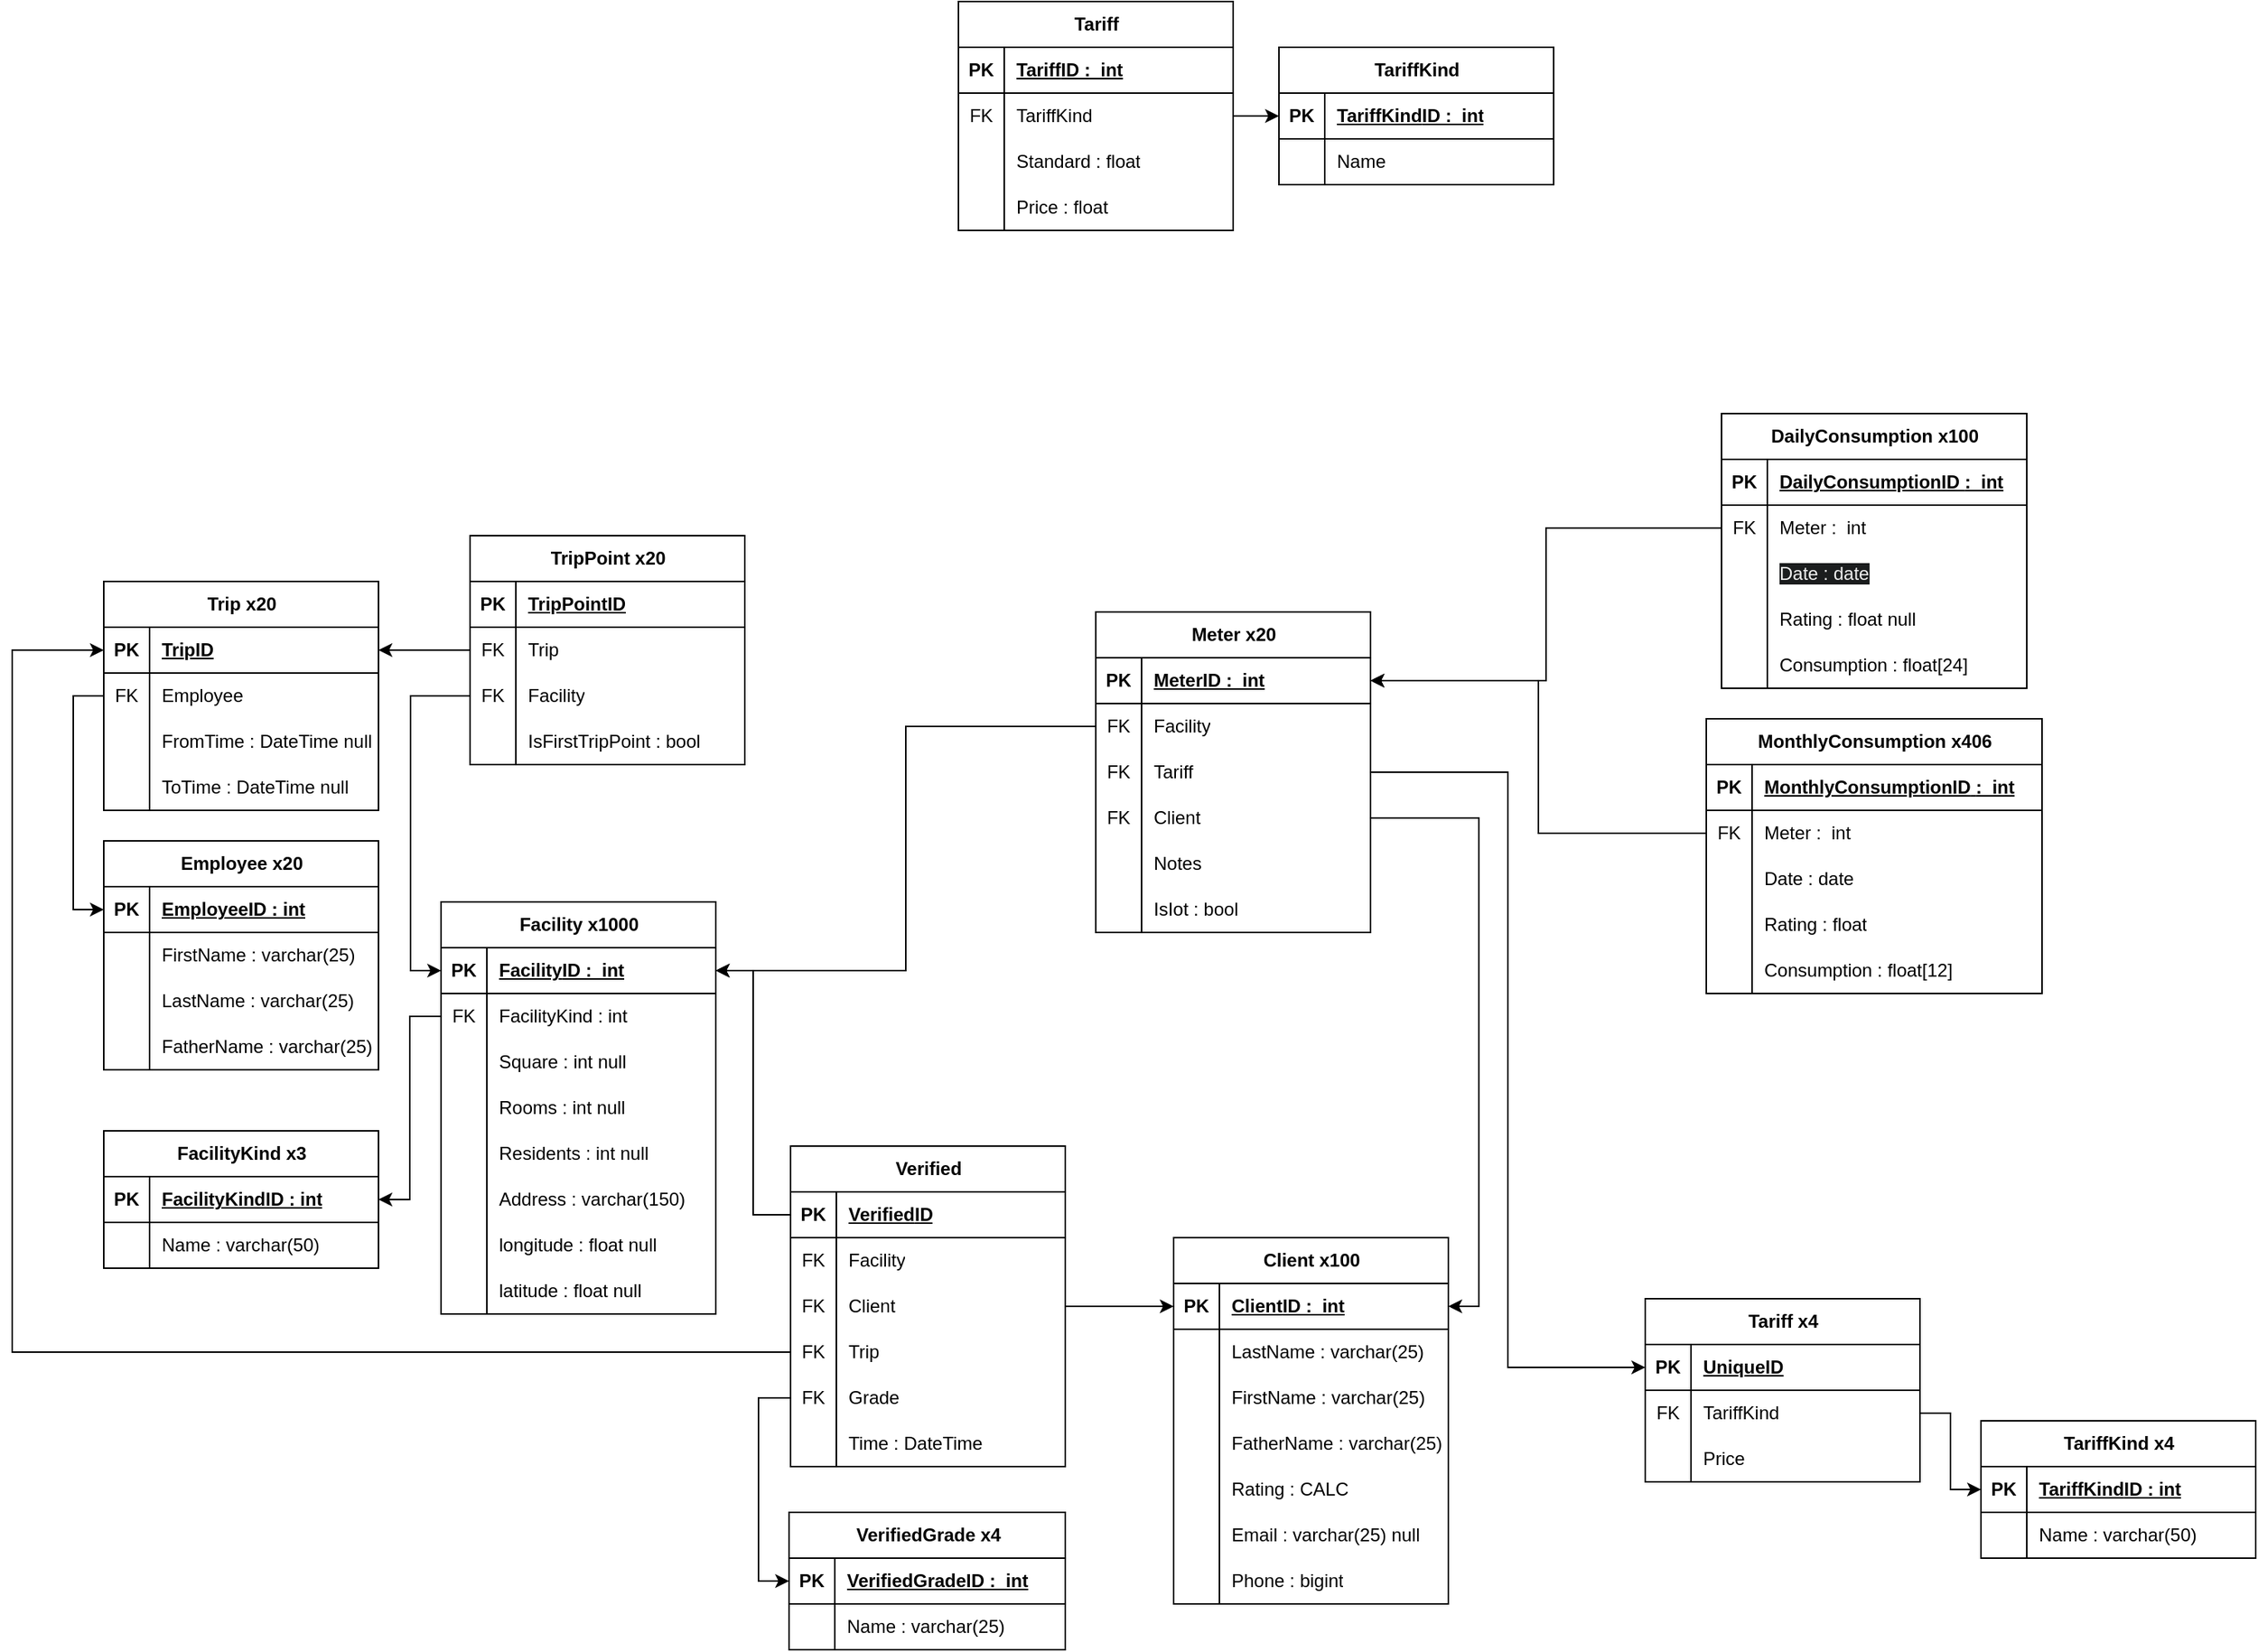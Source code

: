 <mxfile version="24.7.17">
  <diagram name="Page-1" id="UQAbrRhBFyE455EiZPn5">
    <mxGraphModel dx="1886" dy="1687" grid="1" gridSize="10" guides="1" tooltips="1" connect="1" arrows="1" fold="1" page="1" pageScale="1" pageWidth="1500" pageHeight="750" math="0" shadow="0">
      <root>
        <mxCell id="0" />
        <mxCell id="1" parent="0" />
        <mxCell id="2frDfOVGA45sdKtEzAZR-1" value="Facility x1000" style="shape=table;startSize=30;container=1;collapsible=1;childLayout=tableLayout;fixedRows=1;rowLines=0;fontStyle=1;align=center;resizeLast=1;html=1;" parent="1" vertex="1">
          <mxGeometry x="481" y="290" width="180" height="270" as="geometry" />
        </mxCell>
        <mxCell id="2frDfOVGA45sdKtEzAZR-2" value="" style="shape=tableRow;horizontal=0;startSize=0;swimlaneHead=0;swimlaneBody=0;fillColor=none;collapsible=0;dropTarget=0;points=[[0,0.5],[1,0.5]];portConstraint=eastwest;top=0;left=0;right=0;bottom=1;" parent="2frDfOVGA45sdKtEzAZR-1" vertex="1">
          <mxGeometry y="30" width="180" height="30" as="geometry" />
        </mxCell>
        <mxCell id="2frDfOVGA45sdKtEzAZR-3" value="PK" style="shape=partialRectangle;connectable=0;fillColor=none;top=0;left=0;bottom=0;right=0;fontStyle=1;overflow=hidden;whiteSpace=wrap;html=1;" parent="2frDfOVGA45sdKtEzAZR-2" vertex="1">
          <mxGeometry width="30" height="30" as="geometry">
            <mxRectangle width="30" height="30" as="alternateBounds" />
          </mxGeometry>
        </mxCell>
        <mxCell id="2frDfOVGA45sdKtEzAZR-4" value="&lt;span style=&quot;text-align: center; text-wrap: nowrap;&quot;&gt;Facility&lt;/span&gt;ID :&amp;nbsp;&amp;nbsp;int" style="shape=partialRectangle;connectable=0;fillColor=none;top=0;left=0;bottom=0;right=0;align=left;spacingLeft=6;fontStyle=5;overflow=hidden;whiteSpace=wrap;html=1;" parent="2frDfOVGA45sdKtEzAZR-2" vertex="1">
          <mxGeometry x="30" width="150" height="30" as="geometry">
            <mxRectangle width="150" height="30" as="alternateBounds" />
          </mxGeometry>
        </mxCell>
        <mxCell id="2frDfOVGA45sdKtEzAZR-127" style="shape=tableRow;horizontal=0;startSize=0;swimlaneHead=0;swimlaneBody=0;fillColor=none;collapsible=0;dropTarget=0;points=[[0,0.5],[1,0.5]];portConstraint=eastwest;top=0;left=0;right=0;bottom=0;" parent="2frDfOVGA45sdKtEzAZR-1" vertex="1">
          <mxGeometry y="60" width="180" height="30" as="geometry" />
        </mxCell>
        <mxCell id="2frDfOVGA45sdKtEzAZR-128" value="FK" style="shape=partialRectangle;connectable=0;fillColor=none;top=0;left=0;bottom=0;right=0;editable=1;overflow=hidden;whiteSpace=wrap;html=1;" parent="2frDfOVGA45sdKtEzAZR-127" vertex="1">
          <mxGeometry width="30" height="30" as="geometry">
            <mxRectangle width="30" height="30" as="alternateBounds" />
          </mxGeometry>
        </mxCell>
        <mxCell id="2frDfOVGA45sdKtEzAZR-129" value="&lt;span style=&quot;text-align: center; text-wrap: nowrap;&quot;&gt;FacilityKind&lt;/span&gt;&amp;nbsp;: int" style="shape=partialRectangle;connectable=0;fillColor=none;top=0;left=0;bottom=0;right=0;align=left;spacingLeft=6;overflow=hidden;whiteSpace=wrap;html=1;" parent="2frDfOVGA45sdKtEzAZR-127" vertex="1">
          <mxGeometry x="30" width="150" height="30" as="geometry">
            <mxRectangle width="150" height="30" as="alternateBounds" />
          </mxGeometry>
        </mxCell>
        <mxCell id="2frDfOVGA45sdKtEzAZR-11" value="" style="shape=tableRow;horizontal=0;startSize=0;swimlaneHead=0;swimlaneBody=0;fillColor=none;collapsible=0;dropTarget=0;points=[[0,0.5],[1,0.5]];portConstraint=eastwest;top=0;left=0;right=0;bottom=0;" parent="2frDfOVGA45sdKtEzAZR-1" vertex="1">
          <mxGeometry y="90" width="180" height="30" as="geometry" />
        </mxCell>
        <mxCell id="2frDfOVGA45sdKtEzAZR-12" value="" style="shape=partialRectangle;connectable=0;fillColor=none;top=0;left=0;bottom=0;right=0;editable=1;overflow=hidden;whiteSpace=wrap;html=1;" parent="2frDfOVGA45sdKtEzAZR-11" vertex="1">
          <mxGeometry width="30" height="30" as="geometry">
            <mxRectangle width="30" height="30" as="alternateBounds" />
          </mxGeometry>
        </mxCell>
        <mxCell id="2frDfOVGA45sdKtEzAZR-13" value="Square : int null" style="shape=partialRectangle;connectable=0;fillColor=none;top=0;left=0;bottom=0;right=0;align=left;spacingLeft=6;overflow=hidden;whiteSpace=wrap;html=1;" parent="2frDfOVGA45sdKtEzAZR-11" vertex="1">
          <mxGeometry x="30" width="150" height="30" as="geometry">
            <mxRectangle width="150" height="30" as="alternateBounds" />
          </mxGeometry>
        </mxCell>
        <mxCell id="XbWDW4NpNrIfdsBFt7Pd-44" style="shape=tableRow;horizontal=0;startSize=0;swimlaneHead=0;swimlaneBody=0;fillColor=none;collapsible=0;dropTarget=0;points=[[0,0.5],[1,0.5]];portConstraint=eastwest;top=0;left=0;right=0;bottom=0;" parent="2frDfOVGA45sdKtEzAZR-1" vertex="1">
          <mxGeometry y="120" width="180" height="30" as="geometry" />
        </mxCell>
        <mxCell id="XbWDW4NpNrIfdsBFt7Pd-45" style="shape=partialRectangle;connectable=0;fillColor=none;top=0;left=0;bottom=0;right=0;editable=1;overflow=hidden;whiteSpace=wrap;html=1;" parent="XbWDW4NpNrIfdsBFt7Pd-44" vertex="1">
          <mxGeometry width="30" height="30" as="geometry">
            <mxRectangle width="30" height="30" as="alternateBounds" />
          </mxGeometry>
        </mxCell>
        <mxCell id="XbWDW4NpNrIfdsBFt7Pd-46" value="Rooms : int null" style="shape=partialRectangle;connectable=0;fillColor=none;top=0;left=0;bottom=0;right=0;align=left;spacingLeft=6;overflow=hidden;whiteSpace=wrap;html=1;" parent="XbWDW4NpNrIfdsBFt7Pd-44" vertex="1">
          <mxGeometry x="30" width="150" height="30" as="geometry">
            <mxRectangle width="150" height="30" as="alternateBounds" />
          </mxGeometry>
        </mxCell>
        <mxCell id="XbWDW4NpNrIfdsBFt7Pd-41" style="shape=tableRow;horizontal=0;startSize=0;swimlaneHead=0;swimlaneBody=0;fillColor=none;collapsible=0;dropTarget=0;points=[[0,0.5],[1,0.5]];portConstraint=eastwest;top=0;left=0;right=0;bottom=0;" parent="2frDfOVGA45sdKtEzAZR-1" vertex="1">
          <mxGeometry y="150" width="180" height="30" as="geometry" />
        </mxCell>
        <mxCell id="XbWDW4NpNrIfdsBFt7Pd-42" style="shape=partialRectangle;connectable=0;fillColor=none;top=0;left=0;bottom=0;right=0;editable=1;overflow=hidden;whiteSpace=wrap;html=1;" parent="XbWDW4NpNrIfdsBFt7Pd-41" vertex="1">
          <mxGeometry width="30" height="30" as="geometry">
            <mxRectangle width="30" height="30" as="alternateBounds" />
          </mxGeometry>
        </mxCell>
        <mxCell id="XbWDW4NpNrIfdsBFt7Pd-43" value="Residents : int null" style="shape=partialRectangle;connectable=0;fillColor=none;top=0;left=0;bottom=0;right=0;align=left;spacingLeft=6;overflow=hidden;whiteSpace=wrap;html=1;" parent="XbWDW4NpNrIfdsBFt7Pd-41" vertex="1">
          <mxGeometry x="30" width="150" height="30" as="geometry">
            <mxRectangle width="150" height="30" as="alternateBounds" />
          </mxGeometry>
        </mxCell>
        <mxCell id="2frDfOVGA45sdKtEzAZR-8" value="" style="shape=tableRow;horizontal=0;startSize=0;swimlaneHead=0;swimlaneBody=0;fillColor=none;collapsible=0;dropTarget=0;points=[[0,0.5],[1,0.5]];portConstraint=eastwest;top=0;left=0;right=0;bottom=0;" parent="2frDfOVGA45sdKtEzAZR-1" vertex="1">
          <mxGeometry y="180" width="180" height="30" as="geometry" />
        </mxCell>
        <mxCell id="2frDfOVGA45sdKtEzAZR-9" value="" style="shape=partialRectangle;connectable=0;fillColor=none;top=0;left=0;bottom=0;right=0;editable=1;overflow=hidden;whiteSpace=wrap;html=1;" parent="2frDfOVGA45sdKtEzAZR-8" vertex="1">
          <mxGeometry width="30" height="30" as="geometry">
            <mxRectangle width="30" height="30" as="alternateBounds" />
          </mxGeometry>
        </mxCell>
        <mxCell id="2frDfOVGA45sdKtEzAZR-10" value="Address : varchar(150)" style="shape=partialRectangle;connectable=0;fillColor=none;top=0;left=0;bottom=0;right=0;align=left;spacingLeft=6;overflow=hidden;whiteSpace=wrap;html=1;" parent="2frDfOVGA45sdKtEzAZR-8" vertex="1">
          <mxGeometry x="30" width="150" height="30" as="geometry">
            <mxRectangle width="150" height="30" as="alternateBounds" />
          </mxGeometry>
        </mxCell>
        <mxCell id="XbWDW4NpNrIfdsBFt7Pd-26" style="shape=tableRow;horizontal=0;startSize=0;swimlaneHead=0;swimlaneBody=0;fillColor=none;collapsible=0;dropTarget=0;points=[[0,0.5],[1,0.5]];portConstraint=eastwest;top=0;left=0;right=0;bottom=0;" parent="2frDfOVGA45sdKtEzAZR-1" vertex="1">
          <mxGeometry y="210" width="180" height="30" as="geometry" />
        </mxCell>
        <mxCell id="XbWDW4NpNrIfdsBFt7Pd-27" style="shape=partialRectangle;connectable=0;fillColor=none;top=0;left=0;bottom=0;right=0;editable=1;overflow=hidden;whiteSpace=wrap;html=1;" parent="XbWDW4NpNrIfdsBFt7Pd-26" vertex="1">
          <mxGeometry width="30" height="30" as="geometry">
            <mxRectangle width="30" height="30" as="alternateBounds" />
          </mxGeometry>
        </mxCell>
        <mxCell id="XbWDW4NpNrIfdsBFt7Pd-28" value="longitude : float null" style="shape=partialRectangle;connectable=0;fillColor=none;top=0;left=0;bottom=0;right=0;align=left;spacingLeft=6;overflow=hidden;whiteSpace=wrap;html=1;" parent="XbWDW4NpNrIfdsBFt7Pd-26" vertex="1">
          <mxGeometry x="30" width="150" height="30" as="geometry">
            <mxRectangle width="150" height="30" as="alternateBounds" />
          </mxGeometry>
        </mxCell>
        <mxCell id="XbWDW4NpNrIfdsBFt7Pd-23" style="shape=tableRow;horizontal=0;startSize=0;swimlaneHead=0;swimlaneBody=0;fillColor=none;collapsible=0;dropTarget=0;points=[[0,0.5],[1,0.5]];portConstraint=eastwest;top=0;left=0;right=0;bottom=0;" parent="2frDfOVGA45sdKtEzAZR-1" vertex="1">
          <mxGeometry y="240" width="180" height="30" as="geometry" />
        </mxCell>
        <mxCell id="XbWDW4NpNrIfdsBFt7Pd-24" style="shape=partialRectangle;connectable=0;fillColor=none;top=0;left=0;bottom=0;right=0;editable=1;overflow=hidden;whiteSpace=wrap;html=1;" parent="XbWDW4NpNrIfdsBFt7Pd-23" vertex="1">
          <mxGeometry width="30" height="30" as="geometry">
            <mxRectangle width="30" height="30" as="alternateBounds" />
          </mxGeometry>
        </mxCell>
        <mxCell id="XbWDW4NpNrIfdsBFt7Pd-25" value="latitude : float null" style="shape=partialRectangle;connectable=0;fillColor=none;top=0;left=0;bottom=0;right=0;align=left;spacingLeft=6;overflow=hidden;whiteSpace=wrap;html=1;" parent="XbWDW4NpNrIfdsBFt7Pd-23" vertex="1">
          <mxGeometry x="30" width="150" height="30" as="geometry">
            <mxRectangle width="150" height="30" as="alternateBounds" />
          </mxGeometry>
        </mxCell>
        <mxCell id="2frDfOVGA45sdKtEzAZR-14" value="Client x100" style="shape=table;startSize=30;container=1;collapsible=1;childLayout=tableLayout;fixedRows=1;rowLines=0;fontStyle=1;align=center;resizeLast=1;html=1;" parent="1" vertex="1">
          <mxGeometry x="961" y="510" width="180" height="240" as="geometry" />
        </mxCell>
        <mxCell id="2frDfOVGA45sdKtEzAZR-15" value="" style="shape=tableRow;horizontal=0;startSize=0;swimlaneHead=0;swimlaneBody=0;fillColor=none;collapsible=0;dropTarget=0;points=[[0,0.5],[1,0.5]];portConstraint=eastwest;top=0;left=0;right=0;bottom=1;" parent="2frDfOVGA45sdKtEzAZR-14" vertex="1">
          <mxGeometry y="30" width="180" height="30" as="geometry" />
        </mxCell>
        <mxCell id="2frDfOVGA45sdKtEzAZR-16" value="PK" style="shape=partialRectangle;connectable=0;fillColor=none;top=0;left=0;bottom=0;right=0;fontStyle=1;overflow=hidden;whiteSpace=wrap;html=1;" parent="2frDfOVGA45sdKtEzAZR-15" vertex="1">
          <mxGeometry width="30" height="30" as="geometry">
            <mxRectangle width="30" height="30" as="alternateBounds" />
          </mxGeometry>
        </mxCell>
        <mxCell id="2frDfOVGA45sdKtEzAZR-17" value="&lt;span style=&quot;text-align: center; text-wrap: nowrap;&quot;&gt;Client&lt;/span&gt;ID :&amp;nbsp;&amp;nbsp;int" style="shape=partialRectangle;connectable=0;fillColor=none;top=0;left=0;bottom=0;right=0;align=left;spacingLeft=6;fontStyle=5;overflow=hidden;whiteSpace=wrap;html=1;" parent="2frDfOVGA45sdKtEzAZR-15" vertex="1">
          <mxGeometry x="30" width="150" height="30" as="geometry">
            <mxRectangle width="150" height="30" as="alternateBounds" />
          </mxGeometry>
        </mxCell>
        <mxCell id="CXn5v3xnZE6HVGpQ3dWb-7" style="shape=tableRow;horizontal=0;startSize=0;swimlaneHead=0;swimlaneBody=0;fillColor=none;collapsible=0;dropTarget=0;points=[[0,0.5],[1,0.5]];portConstraint=eastwest;top=0;left=0;right=0;bottom=0;" parent="2frDfOVGA45sdKtEzAZR-14" vertex="1">
          <mxGeometry y="60" width="180" height="30" as="geometry" />
        </mxCell>
        <mxCell id="CXn5v3xnZE6HVGpQ3dWb-8" style="shape=partialRectangle;connectable=0;fillColor=none;top=0;left=0;bottom=0;right=0;editable=1;overflow=hidden;whiteSpace=wrap;html=1;" parent="CXn5v3xnZE6HVGpQ3dWb-7" vertex="1">
          <mxGeometry width="30" height="30" as="geometry">
            <mxRectangle width="30" height="30" as="alternateBounds" />
          </mxGeometry>
        </mxCell>
        <mxCell id="CXn5v3xnZE6HVGpQ3dWb-9" value="LastName : varchar(25)" style="shape=partialRectangle;connectable=0;fillColor=none;top=0;left=0;bottom=0;right=0;align=left;spacingLeft=6;overflow=hidden;whiteSpace=wrap;html=1;" parent="CXn5v3xnZE6HVGpQ3dWb-7" vertex="1">
          <mxGeometry x="30" width="150" height="30" as="geometry">
            <mxRectangle width="150" height="30" as="alternateBounds" />
          </mxGeometry>
        </mxCell>
        <mxCell id="CXn5v3xnZE6HVGpQ3dWb-4" style="shape=tableRow;horizontal=0;startSize=0;swimlaneHead=0;swimlaneBody=0;fillColor=none;collapsible=0;dropTarget=0;points=[[0,0.5],[1,0.5]];portConstraint=eastwest;top=0;left=0;right=0;bottom=0;" parent="2frDfOVGA45sdKtEzAZR-14" vertex="1">
          <mxGeometry y="90" width="180" height="30" as="geometry" />
        </mxCell>
        <mxCell id="CXn5v3xnZE6HVGpQ3dWb-5" style="shape=partialRectangle;connectable=0;fillColor=none;top=0;left=0;bottom=0;right=0;editable=1;overflow=hidden;whiteSpace=wrap;html=1;" parent="CXn5v3xnZE6HVGpQ3dWb-4" vertex="1">
          <mxGeometry width="30" height="30" as="geometry">
            <mxRectangle width="30" height="30" as="alternateBounds" />
          </mxGeometry>
        </mxCell>
        <mxCell id="CXn5v3xnZE6HVGpQ3dWb-6" value="FirstName : varchar(25)" style="shape=partialRectangle;connectable=0;fillColor=none;top=0;left=0;bottom=0;right=0;align=left;spacingLeft=6;overflow=hidden;whiteSpace=wrap;html=1;" parent="CXn5v3xnZE6HVGpQ3dWb-4" vertex="1">
          <mxGeometry x="30" width="150" height="30" as="geometry">
            <mxRectangle width="150" height="30" as="alternateBounds" />
          </mxGeometry>
        </mxCell>
        <mxCell id="CXn5v3xnZE6HVGpQ3dWb-1" style="shape=tableRow;horizontal=0;startSize=0;swimlaneHead=0;swimlaneBody=0;fillColor=none;collapsible=0;dropTarget=0;points=[[0,0.5],[1,0.5]];portConstraint=eastwest;top=0;left=0;right=0;bottom=0;" parent="2frDfOVGA45sdKtEzAZR-14" vertex="1">
          <mxGeometry y="120" width="180" height="30" as="geometry" />
        </mxCell>
        <mxCell id="CXn5v3xnZE6HVGpQ3dWb-2" style="shape=partialRectangle;connectable=0;fillColor=none;top=0;left=0;bottom=0;right=0;editable=1;overflow=hidden;whiteSpace=wrap;html=1;" parent="CXn5v3xnZE6HVGpQ3dWb-1" vertex="1">
          <mxGeometry width="30" height="30" as="geometry">
            <mxRectangle width="30" height="30" as="alternateBounds" />
          </mxGeometry>
        </mxCell>
        <mxCell id="CXn5v3xnZE6HVGpQ3dWb-3" value="FatherName : varchar(25)" style="shape=partialRectangle;connectable=0;fillColor=none;top=0;left=0;bottom=0;right=0;align=left;spacingLeft=6;overflow=hidden;whiteSpace=wrap;html=1;" parent="CXn5v3xnZE6HVGpQ3dWb-1" vertex="1">
          <mxGeometry x="30" width="150" height="30" as="geometry">
            <mxRectangle width="150" height="30" as="alternateBounds" />
          </mxGeometry>
        </mxCell>
        <mxCell id="2frDfOVGA45sdKtEzAZR-21" value="" style="shape=tableRow;horizontal=0;startSize=0;swimlaneHead=0;swimlaneBody=0;fillColor=none;collapsible=0;dropTarget=0;points=[[0,0.5],[1,0.5]];portConstraint=eastwest;top=0;left=0;right=0;bottom=0;" parent="2frDfOVGA45sdKtEzAZR-14" vertex="1">
          <mxGeometry y="150" width="180" height="30" as="geometry" />
        </mxCell>
        <mxCell id="2frDfOVGA45sdKtEzAZR-22" value="" style="shape=partialRectangle;connectable=0;fillColor=none;top=0;left=0;bottom=0;right=0;editable=1;overflow=hidden;whiteSpace=wrap;html=1;" parent="2frDfOVGA45sdKtEzAZR-21" vertex="1">
          <mxGeometry width="30" height="30" as="geometry">
            <mxRectangle width="30" height="30" as="alternateBounds" />
          </mxGeometry>
        </mxCell>
        <mxCell id="2frDfOVGA45sdKtEzAZR-23" value="Rating : CALC" style="shape=partialRectangle;connectable=0;fillColor=none;top=0;left=0;bottom=0;right=0;align=left;spacingLeft=6;overflow=hidden;whiteSpace=wrap;html=1;" parent="2frDfOVGA45sdKtEzAZR-21" vertex="1">
          <mxGeometry x="30" width="150" height="30" as="geometry">
            <mxRectangle width="150" height="30" as="alternateBounds" />
          </mxGeometry>
        </mxCell>
        <mxCell id="t7knNIKp07x1asXr9OC6-82" style="shape=tableRow;horizontal=0;startSize=0;swimlaneHead=0;swimlaneBody=0;fillColor=none;collapsible=0;dropTarget=0;points=[[0,0.5],[1,0.5]];portConstraint=eastwest;top=0;left=0;right=0;bottom=0;" parent="2frDfOVGA45sdKtEzAZR-14" vertex="1">
          <mxGeometry y="180" width="180" height="30" as="geometry" />
        </mxCell>
        <mxCell id="t7knNIKp07x1asXr9OC6-83" style="shape=partialRectangle;connectable=0;fillColor=none;top=0;left=0;bottom=0;right=0;editable=1;overflow=hidden;whiteSpace=wrap;html=1;" parent="t7knNIKp07x1asXr9OC6-82" vertex="1">
          <mxGeometry width="30" height="30" as="geometry">
            <mxRectangle width="30" height="30" as="alternateBounds" />
          </mxGeometry>
        </mxCell>
        <mxCell id="t7knNIKp07x1asXr9OC6-84" value="Email : varchar(25) null" style="shape=partialRectangle;connectable=0;fillColor=none;top=0;left=0;bottom=0;right=0;align=left;spacingLeft=6;overflow=hidden;whiteSpace=wrap;html=1;" parent="t7knNIKp07x1asXr9OC6-82" vertex="1">
          <mxGeometry x="30" width="150" height="30" as="geometry">
            <mxRectangle width="150" height="30" as="alternateBounds" />
          </mxGeometry>
        </mxCell>
        <mxCell id="t7knNIKp07x1asXr9OC6-79" style="shape=tableRow;horizontal=0;startSize=0;swimlaneHead=0;swimlaneBody=0;fillColor=none;collapsible=0;dropTarget=0;points=[[0,0.5],[1,0.5]];portConstraint=eastwest;top=0;left=0;right=0;bottom=0;" parent="2frDfOVGA45sdKtEzAZR-14" vertex="1">
          <mxGeometry y="210" width="180" height="30" as="geometry" />
        </mxCell>
        <mxCell id="t7knNIKp07x1asXr9OC6-80" style="shape=partialRectangle;connectable=0;fillColor=none;top=0;left=0;bottom=0;right=0;editable=1;overflow=hidden;whiteSpace=wrap;html=1;" parent="t7knNIKp07x1asXr9OC6-79" vertex="1">
          <mxGeometry width="30" height="30" as="geometry">
            <mxRectangle width="30" height="30" as="alternateBounds" />
          </mxGeometry>
        </mxCell>
        <mxCell id="t7knNIKp07x1asXr9OC6-81" value="Phone : bigint" style="shape=partialRectangle;connectable=0;fillColor=none;top=0;left=0;bottom=0;right=0;align=left;spacingLeft=6;overflow=hidden;whiteSpace=wrap;html=1;" parent="t7knNIKp07x1asXr9OC6-79" vertex="1">
          <mxGeometry x="30" width="150" height="30" as="geometry">
            <mxRectangle width="150" height="30" as="alternateBounds" />
          </mxGeometry>
        </mxCell>
        <mxCell id="2frDfOVGA45sdKtEzAZR-27" value="&lt;span style=&quot;background-color: initial;&quot;&gt;Meter x20&lt;/span&gt;" style="shape=table;startSize=30;container=1;collapsible=1;childLayout=tableLayout;fixedRows=1;rowLines=0;fontStyle=1;align=center;resizeLast=1;html=1;" parent="1" vertex="1">
          <mxGeometry x="910" y="100" width="180" height="210" as="geometry" />
        </mxCell>
        <mxCell id="2frDfOVGA45sdKtEzAZR-28" value="" style="shape=tableRow;horizontal=0;startSize=0;swimlaneHead=0;swimlaneBody=0;fillColor=none;collapsible=0;dropTarget=0;points=[[0,0.5],[1,0.5]];portConstraint=eastwest;top=0;left=0;right=0;bottom=1;" parent="2frDfOVGA45sdKtEzAZR-27" vertex="1">
          <mxGeometry y="30" width="180" height="30" as="geometry" />
        </mxCell>
        <mxCell id="2frDfOVGA45sdKtEzAZR-29" value="PK" style="shape=partialRectangle;connectable=0;fillColor=none;top=0;left=0;bottom=0;right=0;fontStyle=1;overflow=hidden;whiteSpace=wrap;html=1;" parent="2frDfOVGA45sdKtEzAZR-28" vertex="1">
          <mxGeometry width="30" height="30" as="geometry">
            <mxRectangle width="30" height="30" as="alternateBounds" />
          </mxGeometry>
        </mxCell>
        <mxCell id="2frDfOVGA45sdKtEzAZR-30" value="&lt;span style=&quot;text-align: center; text-wrap: nowrap;&quot;&gt;Meter&lt;/span&gt;ID :&amp;nbsp;&amp;nbsp;int" style="shape=partialRectangle;connectable=0;fillColor=none;top=0;left=0;bottom=0;right=0;align=left;spacingLeft=6;fontStyle=5;overflow=hidden;whiteSpace=wrap;html=1;" parent="2frDfOVGA45sdKtEzAZR-28" vertex="1">
          <mxGeometry x="30" width="150" height="30" as="geometry">
            <mxRectangle width="150" height="30" as="alternateBounds" />
          </mxGeometry>
        </mxCell>
        <mxCell id="YYOuFZ6g-Lg_segpM39G-39" style="shape=tableRow;horizontal=0;startSize=0;swimlaneHead=0;swimlaneBody=0;fillColor=none;collapsible=0;dropTarget=0;points=[[0,0.5],[1,0.5]];portConstraint=eastwest;top=0;left=0;right=0;bottom=0;" parent="2frDfOVGA45sdKtEzAZR-27" vertex="1">
          <mxGeometry y="60" width="180" height="30" as="geometry" />
        </mxCell>
        <mxCell id="YYOuFZ6g-Lg_segpM39G-40" value="FK" style="shape=partialRectangle;connectable=0;fillColor=none;top=0;left=0;bottom=0;right=0;editable=1;overflow=hidden;whiteSpace=wrap;html=1;" parent="YYOuFZ6g-Lg_segpM39G-39" vertex="1">
          <mxGeometry width="30" height="30" as="geometry">
            <mxRectangle width="30" height="30" as="alternateBounds" />
          </mxGeometry>
        </mxCell>
        <mxCell id="YYOuFZ6g-Lg_segpM39G-41" value="&lt;span style=&quot;text-align: center; text-wrap: nowrap;&quot;&gt;Facility&lt;/span&gt;" style="shape=partialRectangle;connectable=0;fillColor=none;top=0;left=0;bottom=0;right=0;align=left;spacingLeft=6;overflow=hidden;whiteSpace=wrap;html=1;" parent="YYOuFZ6g-Lg_segpM39G-39" vertex="1">
          <mxGeometry x="30" width="150" height="30" as="geometry">
            <mxRectangle width="150" height="30" as="alternateBounds" />
          </mxGeometry>
        </mxCell>
        <mxCell id="YYOuFZ6g-Lg_segpM39G-121" style="shape=tableRow;horizontal=0;startSize=0;swimlaneHead=0;swimlaneBody=0;fillColor=none;collapsible=0;dropTarget=0;points=[[0,0.5],[1,0.5]];portConstraint=eastwest;top=0;left=0;right=0;bottom=0;" parent="2frDfOVGA45sdKtEzAZR-27" vertex="1">
          <mxGeometry y="90" width="180" height="30" as="geometry" />
        </mxCell>
        <mxCell id="YYOuFZ6g-Lg_segpM39G-122" value="FK" style="shape=partialRectangle;connectable=0;fillColor=none;top=0;left=0;bottom=0;right=0;editable=1;overflow=hidden;whiteSpace=wrap;html=1;" parent="YYOuFZ6g-Lg_segpM39G-121" vertex="1">
          <mxGeometry width="30" height="30" as="geometry">
            <mxRectangle width="30" height="30" as="alternateBounds" />
          </mxGeometry>
        </mxCell>
        <mxCell id="YYOuFZ6g-Lg_segpM39G-123" value="Tariff" style="shape=partialRectangle;connectable=0;fillColor=none;top=0;left=0;bottom=0;right=0;align=left;spacingLeft=6;overflow=hidden;whiteSpace=wrap;html=1;" parent="YYOuFZ6g-Lg_segpM39G-121" vertex="1">
          <mxGeometry x="30" width="150" height="30" as="geometry">
            <mxRectangle width="150" height="30" as="alternateBounds" />
          </mxGeometry>
        </mxCell>
        <mxCell id="YYOuFZ6g-Lg_segpM39G-36" style="shape=tableRow;horizontal=0;startSize=0;swimlaneHead=0;swimlaneBody=0;fillColor=none;collapsible=0;dropTarget=0;points=[[0,0.5],[1,0.5]];portConstraint=eastwest;top=0;left=0;right=0;bottom=0;" parent="2frDfOVGA45sdKtEzAZR-27" vertex="1">
          <mxGeometry y="120" width="180" height="30" as="geometry" />
        </mxCell>
        <mxCell id="YYOuFZ6g-Lg_segpM39G-37" value="FK" style="shape=partialRectangle;connectable=0;fillColor=none;top=0;left=0;bottom=0;right=0;editable=1;overflow=hidden;whiteSpace=wrap;html=1;" parent="YYOuFZ6g-Lg_segpM39G-36" vertex="1">
          <mxGeometry width="30" height="30" as="geometry">
            <mxRectangle width="30" height="30" as="alternateBounds" />
          </mxGeometry>
        </mxCell>
        <mxCell id="YYOuFZ6g-Lg_segpM39G-38" value="Client" style="shape=partialRectangle;connectable=0;fillColor=none;top=0;left=0;bottom=0;right=0;align=left;spacingLeft=6;overflow=hidden;whiteSpace=wrap;html=1;" parent="YYOuFZ6g-Lg_segpM39G-36" vertex="1">
          <mxGeometry x="30" width="150" height="30" as="geometry">
            <mxRectangle width="150" height="30" as="alternateBounds" />
          </mxGeometry>
        </mxCell>
        <mxCell id="jFUo5rwP8ObzEuyXQm2M-1" style="shape=tableRow;horizontal=0;startSize=0;swimlaneHead=0;swimlaneBody=0;fillColor=none;collapsible=0;dropTarget=0;points=[[0,0.5],[1,0.5]];portConstraint=eastwest;top=0;left=0;right=0;bottom=0;" vertex="1" parent="2frDfOVGA45sdKtEzAZR-27">
          <mxGeometry y="150" width="180" height="30" as="geometry" />
        </mxCell>
        <mxCell id="jFUo5rwP8ObzEuyXQm2M-2" style="shape=partialRectangle;connectable=0;fillColor=none;top=0;left=0;bottom=0;right=0;editable=1;overflow=hidden;whiteSpace=wrap;html=1;" vertex="1" parent="jFUo5rwP8ObzEuyXQm2M-1">
          <mxGeometry width="30" height="30" as="geometry">
            <mxRectangle width="30" height="30" as="alternateBounds" />
          </mxGeometry>
        </mxCell>
        <mxCell id="jFUo5rwP8ObzEuyXQm2M-3" value="Notes" style="shape=partialRectangle;connectable=0;fillColor=none;top=0;left=0;bottom=0;right=0;align=left;spacingLeft=6;overflow=hidden;whiteSpace=wrap;html=1;" vertex="1" parent="jFUo5rwP8ObzEuyXQm2M-1">
          <mxGeometry x="30" width="150" height="30" as="geometry">
            <mxRectangle width="150" height="30" as="alternateBounds" />
          </mxGeometry>
        </mxCell>
        <mxCell id="jFUo5rwP8ObzEuyXQm2M-4" style="shape=tableRow;horizontal=0;startSize=0;swimlaneHead=0;swimlaneBody=0;fillColor=none;collapsible=0;dropTarget=0;points=[[0,0.5],[1,0.5]];portConstraint=eastwest;top=0;left=0;right=0;bottom=0;" vertex="1" parent="2frDfOVGA45sdKtEzAZR-27">
          <mxGeometry y="180" width="180" height="30" as="geometry" />
        </mxCell>
        <mxCell id="jFUo5rwP8ObzEuyXQm2M-5" style="shape=partialRectangle;connectable=0;fillColor=none;top=0;left=0;bottom=0;right=0;editable=1;overflow=hidden;whiteSpace=wrap;html=1;" vertex="1" parent="jFUo5rwP8ObzEuyXQm2M-4">
          <mxGeometry width="30" height="30" as="geometry">
            <mxRectangle width="30" height="30" as="alternateBounds" />
          </mxGeometry>
        </mxCell>
        <mxCell id="jFUo5rwP8ObzEuyXQm2M-6" value="IsIot : bool" style="shape=partialRectangle;connectable=0;fillColor=none;top=0;left=0;bottom=0;right=0;align=left;spacingLeft=6;overflow=hidden;whiteSpace=wrap;html=1;" vertex="1" parent="jFUo5rwP8ObzEuyXQm2M-4">
          <mxGeometry x="30" width="150" height="30" as="geometry">
            <mxRectangle width="150" height="30" as="alternateBounds" />
          </mxGeometry>
        </mxCell>
        <mxCell id="YYOuFZ6g-Lg_segpM39G-42" style="edgeStyle=orthogonalEdgeStyle;rounded=0;orthogonalLoop=1;jettySize=auto;html=1;" parent="1" source="YYOuFZ6g-Lg_segpM39G-39" target="2frDfOVGA45sdKtEzAZR-2" edge="1">
          <mxGeometry relative="1" as="geometry" />
        </mxCell>
        <mxCell id="YYOuFZ6g-Lg_segpM39G-54" style="edgeStyle=orthogonalEdgeStyle;rounded=0;orthogonalLoop=1;jettySize=auto;html=1;entryX=1;entryY=0.5;entryDx=0;entryDy=0;exitX=1;exitY=0.5;exitDx=0;exitDy=0;" parent="1" source="YYOuFZ6g-Lg_segpM39G-36" target="2frDfOVGA45sdKtEzAZR-15" edge="1">
          <mxGeometry relative="1" as="geometry" />
        </mxCell>
        <mxCell id="YYOuFZ6g-Lg_segpM39G-77" value="FacilityKind x3" style="shape=table;startSize=30;container=1;collapsible=1;childLayout=tableLayout;fixedRows=1;rowLines=0;fontStyle=1;align=center;resizeLast=1;html=1;" parent="1" vertex="1">
          <mxGeometry x="260" y="440" width="180" height="90" as="geometry" />
        </mxCell>
        <mxCell id="YYOuFZ6g-Lg_segpM39G-78" value="" style="shape=tableRow;horizontal=0;startSize=0;swimlaneHead=0;swimlaneBody=0;fillColor=none;collapsible=0;dropTarget=0;points=[[0,0.5],[1,0.5]];portConstraint=eastwest;top=0;left=0;right=0;bottom=1;" parent="YYOuFZ6g-Lg_segpM39G-77" vertex="1">
          <mxGeometry y="30" width="180" height="30" as="geometry" />
        </mxCell>
        <mxCell id="YYOuFZ6g-Lg_segpM39G-79" value="PK" style="shape=partialRectangle;connectable=0;fillColor=none;top=0;left=0;bottom=0;right=0;fontStyle=1;overflow=hidden;whiteSpace=wrap;html=1;" parent="YYOuFZ6g-Lg_segpM39G-78" vertex="1">
          <mxGeometry width="30" height="30" as="geometry">
            <mxRectangle width="30" height="30" as="alternateBounds" />
          </mxGeometry>
        </mxCell>
        <mxCell id="YYOuFZ6g-Lg_segpM39G-80" value="&lt;span style=&quot;text-align: center; text-wrap: nowrap;&quot;&gt;FacilityKind&lt;/span&gt;ID : int" style="shape=partialRectangle;connectable=0;fillColor=none;top=0;left=0;bottom=0;right=0;align=left;spacingLeft=6;fontStyle=5;overflow=hidden;whiteSpace=wrap;html=1;" parent="YYOuFZ6g-Lg_segpM39G-78" vertex="1">
          <mxGeometry x="30" width="150" height="30" as="geometry">
            <mxRectangle width="150" height="30" as="alternateBounds" />
          </mxGeometry>
        </mxCell>
        <mxCell id="YYOuFZ6g-Lg_segpM39G-81" value="" style="shape=tableRow;horizontal=0;startSize=0;swimlaneHead=0;swimlaneBody=0;fillColor=none;collapsible=0;dropTarget=0;points=[[0,0.5],[1,0.5]];portConstraint=eastwest;top=0;left=0;right=0;bottom=0;" parent="YYOuFZ6g-Lg_segpM39G-77" vertex="1">
          <mxGeometry y="60" width="180" height="30" as="geometry" />
        </mxCell>
        <mxCell id="YYOuFZ6g-Lg_segpM39G-82" value="" style="shape=partialRectangle;connectable=0;fillColor=none;top=0;left=0;bottom=0;right=0;editable=1;overflow=hidden;whiteSpace=wrap;html=1;" parent="YYOuFZ6g-Lg_segpM39G-81" vertex="1">
          <mxGeometry width="30" height="30" as="geometry">
            <mxRectangle width="30" height="30" as="alternateBounds" />
          </mxGeometry>
        </mxCell>
        <mxCell id="YYOuFZ6g-Lg_segpM39G-83" value="Name&amp;nbsp;: varchar(50)" style="shape=partialRectangle;connectable=0;fillColor=none;top=0;left=0;bottom=0;right=0;align=left;spacingLeft=6;overflow=hidden;whiteSpace=wrap;html=1;" parent="YYOuFZ6g-Lg_segpM39G-81" vertex="1">
          <mxGeometry x="30" width="150" height="30" as="geometry">
            <mxRectangle width="150" height="30" as="alternateBounds" />
          </mxGeometry>
        </mxCell>
        <mxCell id="YYOuFZ6g-Lg_segpM39G-108" value="TariffKind" style="shape=table;startSize=30;container=1;collapsible=1;childLayout=tableLayout;fixedRows=1;rowLines=0;fontStyle=1;align=center;resizeLast=1;html=1;" parent="1" vertex="1">
          <mxGeometry x="1030" y="-270" width="180" height="90" as="geometry" />
        </mxCell>
        <mxCell id="YYOuFZ6g-Lg_segpM39G-109" value="" style="shape=tableRow;horizontal=0;startSize=0;swimlaneHead=0;swimlaneBody=0;fillColor=none;collapsible=0;dropTarget=0;points=[[0,0.5],[1,0.5]];portConstraint=eastwest;top=0;left=0;right=0;bottom=1;" parent="YYOuFZ6g-Lg_segpM39G-108" vertex="1">
          <mxGeometry y="30" width="180" height="30" as="geometry" />
        </mxCell>
        <mxCell id="YYOuFZ6g-Lg_segpM39G-110" value="PK" style="shape=partialRectangle;connectable=0;fillColor=none;top=0;left=0;bottom=0;right=0;fontStyle=1;overflow=hidden;whiteSpace=wrap;html=1;" parent="YYOuFZ6g-Lg_segpM39G-109" vertex="1">
          <mxGeometry width="30" height="30" as="geometry">
            <mxRectangle width="30" height="30" as="alternateBounds" />
          </mxGeometry>
        </mxCell>
        <mxCell id="YYOuFZ6g-Lg_segpM39G-111" value="&lt;span style=&quot;text-align: center; text-wrap: nowrap;&quot;&gt;TariffKind&lt;/span&gt;ID :&amp;nbsp;&amp;nbsp;int" style="shape=partialRectangle;connectable=0;fillColor=none;top=0;left=0;bottom=0;right=0;align=left;spacingLeft=6;fontStyle=5;overflow=hidden;whiteSpace=wrap;html=1;" parent="YYOuFZ6g-Lg_segpM39G-109" vertex="1">
          <mxGeometry x="30" width="150" height="30" as="geometry">
            <mxRectangle width="150" height="30" as="alternateBounds" />
          </mxGeometry>
        </mxCell>
        <mxCell id="YYOuFZ6g-Lg_segpM39G-112" value="" style="shape=tableRow;horizontal=0;startSize=0;swimlaneHead=0;swimlaneBody=0;fillColor=none;collapsible=0;dropTarget=0;points=[[0,0.5],[1,0.5]];portConstraint=eastwest;top=0;left=0;right=0;bottom=0;" parent="YYOuFZ6g-Lg_segpM39G-108" vertex="1">
          <mxGeometry y="60" width="180" height="30" as="geometry" />
        </mxCell>
        <mxCell id="YYOuFZ6g-Lg_segpM39G-113" value="" style="shape=partialRectangle;connectable=0;fillColor=none;top=0;left=0;bottom=0;right=0;editable=1;overflow=hidden;whiteSpace=wrap;html=1;" parent="YYOuFZ6g-Lg_segpM39G-112" vertex="1">
          <mxGeometry width="30" height="30" as="geometry">
            <mxRectangle width="30" height="30" as="alternateBounds" />
          </mxGeometry>
        </mxCell>
        <mxCell id="YYOuFZ6g-Lg_segpM39G-114" value="Name" style="shape=partialRectangle;connectable=0;fillColor=none;top=0;left=0;bottom=0;right=0;align=left;spacingLeft=6;overflow=hidden;whiteSpace=wrap;html=1;" parent="YYOuFZ6g-Lg_segpM39G-112" vertex="1">
          <mxGeometry x="30" width="150" height="30" as="geometry">
            <mxRectangle width="150" height="30" as="alternateBounds" />
          </mxGeometry>
        </mxCell>
        <mxCell id="CXn5v3xnZE6HVGpQ3dWb-45" value="Tariff" style="shape=table;startSize=30;container=1;collapsible=1;childLayout=tableLayout;fixedRows=1;rowLines=0;fontStyle=1;align=center;resizeLast=1;html=1;" parent="1" vertex="1">
          <mxGeometry x="820" y="-300" width="180" height="150" as="geometry" />
        </mxCell>
        <mxCell id="CXn5v3xnZE6HVGpQ3dWb-46" value="" style="shape=tableRow;horizontal=0;startSize=0;swimlaneHead=0;swimlaneBody=0;fillColor=none;collapsible=0;dropTarget=0;points=[[0,0.5],[1,0.5]];portConstraint=eastwest;top=0;left=0;right=0;bottom=1;" parent="CXn5v3xnZE6HVGpQ3dWb-45" vertex="1">
          <mxGeometry y="30" width="180" height="30" as="geometry" />
        </mxCell>
        <mxCell id="CXn5v3xnZE6HVGpQ3dWb-47" value="PK" style="shape=partialRectangle;connectable=0;fillColor=none;top=0;left=0;bottom=0;right=0;fontStyle=1;overflow=hidden;whiteSpace=wrap;html=1;" parent="CXn5v3xnZE6HVGpQ3dWb-46" vertex="1">
          <mxGeometry width="30" height="30" as="geometry">
            <mxRectangle width="30" height="30" as="alternateBounds" />
          </mxGeometry>
        </mxCell>
        <mxCell id="CXn5v3xnZE6HVGpQ3dWb-48" value="&lt;span style=&quot;text-align: center; text-wrap: nowrap;&quot;&gt;Tariff&lt;/span&gt;ID :&amp;nbsp;&amp;nbsp;int" style="shape=partialRectangle;connectable=0;fillColor=none;top=0;left=0;bottom=0;right=0;align=left;spacingLeft=6;fontStyle=5;overflow=hidden;whiteSpace=wrap;html=1;" parent="CXn5v3xnZE6HVGpQ3dWb-46" vertex="1">
          <mxGeometry x="30" width="150" height="30" as="geometry">
            <mxRectangle width="150" height="30" as="alternateBounds" />
          </mxGeometry>
        </mxCell>
        <mxCell id="CXn5v3xnZE6HVGpQ3dWb-49" value="" style="shape=tableRow;horizontal=0;startSize=0;swimlaneHead=0;swimlaneBody=0;fillColor=none;collapsible=0;dropTarget=0;points=[[0,0.5],[1,0.5]];portConstraint=eastwest;top=0;left=0;right=0;bottom=0;" parent="CXn5v3xnZE6HVGpQ3dWb-45" vertex="1">
          <mxGeometry y="60" width="180" height="30" as="geometry" />
        </mxCell>
        <mxCell id="CXn5v3xnZE6HVGpQ3dWb-50" value="FK" style="shape=partialRectangle;connectable=0;fillColor=none;top=0;left=0;bottom=0;right=0;editable=1;overflow=hidden;whiteSpace=wrap;html=1;" parent="CXn5v3xnZE6HVGpQ3dWb-49" vertex="1">
          <mxGeometry width="30" height="30" as="geometry">
            <mxRectangle width="30" height="30" as="alternateBounds" />
          </mxGeometry>
        </mxCell>
        <mxCell id="CXn5v3xnZE6HVGpQ3dWb-51" value="&lt;span style=&quot;text-align: center; text-wrap: nowrap;&quot;&gt;TariffKind&lt;/span&gt;" style="shape=partialRectangle;connectable=0;fillColor=none;top=0;left=0;bottom=0;right=0;align=left;spacingLeft=6;overflow=hidden;whiteSpace=wrap;html=1;" parent="CXn5v3xnZE6HVGpQ3dWb-49" vertex="1">
          <mxGeometry x="30" width="150" height="30" as="geometry">
            <mxRectangle width="150" height="30" as="alternateBounds" />
          </mxGeometry>
        </mxCell>
        <mxCell id="CXn5v3xnZE6HVGpQ3dWb-55" value="" style="shape=tableRow;horizontal=0;startSize=0;swimlaneHead=0;swimlaneBody=0;fillColor=none;collapsible=0;dropTarget=0;points=[[0,0.5],[1,0.5]];portConstraint=eastwest;top=0;left=0;right=0;bottom=0;" parent="CXn5v3xnZE6HVGpQ3dWb-45" vertex="1">
          <mxGeometry y="90" width="180" height="30" as="geometry" />
        </mxCell>
        <mxCell id="CXn5v3xnZE6HVGpQ3dWb-56" value="" style="shape=partialRectangle;connectable=0;fillColor=none;top=0;left=0;bottom=0;right=0;editable=1;overflow=hidden;whiteSpace=wrap;html=1;" parent="CXn5v3xnZE6HVGpQ3dWb-55" vertex="1">
          <mxGeometry width="30" height="30" as="geometry">
            <mxRectangle width="30" height="30" as="alternateBounds" />
          </mxGeometry>
        </mxCell>
        <mxCell id="CXn5v3xnZE6HVGpQ3dWb-57" value="Standard : float" style="shape=partialRectangle;connectable=0;fillColor=none;top=0;left=0;bottom=0;right=0;align=left;spacingLeft=6;overflow=hidden;whiteSpace=wrap;html=1;" parent="CXn5v3xnZE6HVGpQ3dWb-55" vertex="1">
          <mxGeometry x="30" width="150" height="30" as="geometry">
            <mxRectangle width="150" height="30" as="alternateBounds" />
          </mxGeometry>
        </mxCell>
        <mxCell id="CXn5v3xnZE6HVGpQ3dWb-42" style="shape=tableRow;horizontal=0;startSize=0;swimlaneHead=0;swimlaneBody=0;fillColor=none;collapsible=0;dropTarget=0;points=[[0,0.5],[1,0.5]];portConstraint=eastwest;top=0;left=0;right=0;bottom=0;" parent="CXn5v3xnZE6HVGpQ3dWb-45" vertex="1">
          <mxGeometry y="120" width="180" height="30" as="geometry" />
        </mxCell>
        <mxCell id="CXn5v3xnZE6HVGpQ3dWb-43" style="shape=partialRectangle;connectable=0;fillColor=none;top=0;left=0;bottom=0;right=0;editable=1;overflow=hidden;whiteSpace=wrap;html=1;" parent="CXn5v3xnZE6HVGpQ3dWb-42" vertex="1">
          <mxGeometry width="30" height="30" as="geometry">
            <mxRectangle width="30" height="30" as="alternateBounds" />
          </mxGeometry>
        </mxCell>
        <mxCell id="CXn5v3xnZE6HVGpQ3dWb-44" value="Price : float" style="shape=partialRectangle;connectable=0;fillColor=none;top=0;left=0;bottom=0;right=0;align=left;spacingLeft=6;overflow=hidden;whiteSpace=wrap;html=1;" parent="CXn5v3xnZE6HVGpQ3dWb-42" vertex="1">
          <mxGeometry x="30" width="150" height="30" as="geometry">
            <mxRectangle width="150" height="30" as="alternateBounds" />
          </mxGeometry>
        </mxCell>
        <mxCell id="CXn5v3xnZE6HVGpQ3dWb-94" style="edgeStyle=orthogonalEdgeStyle;rounded=0;orthogonalLoop=1;jettySize=auto;html=1;entryX=0;entryY=0.5;entryDx=0;entryDy=0;" parent="1" source="CXn5v3xnZE6HVGpQ3dWb-49" target="YYOuFZ6g-Lg_segpM39G-109" edge="1">
          <mxGeometry relative="1" as="geometry" />
        </mxCell>
        <mxCell id="t7knNIKp07x1asXr9OC6-1" value="Trip x20" style="shape=table;startSize=30;container=1;collapsible=1;childLayout=tableLayout;fixedRows=1;rowLines=0;fontStyle=1;align=center;resizeLast=1;html=1;" parent="1" vertex="1">
          <mxGeometry x="260" y="80" width="180" height="150" as="geometry" />
        </mxCell>
        <mxCell id="t7knNIKp07x1asXr9OC6-2" value="" style="shape=tableRow;horizontal=0;startSize=0;swimlaneHead=0;swimlaneBody=0;fillColor=none;collapsible=0;dropTarget=0;points=[[0,0.5],[1,0.5]];portConstraint=eastwest;top=0;left=0;right=0;bottom=1;" parent="t7knNIKp07x1asXr9OC6-1" vertex="1">
          <mxGeometry y="30" width="180" height="30" as="geometry" />
        </mxCell>
        <mxCell id="t7knNIKp07x1asXr9OC6-3" value="PK" style="shape=partialRectangle;connectable=0;fillColor=none;top=0;left=0;bottom=0;right=0;fontStyle=1;overflow=hidden;whiteSpace=wrap;html=1;" parent="t7knNIKp07x1asXr9OC6-2" vertex="1">
          <mxGeometry width="30" height="30" as="geometry">
            <mxRectangle width="30" height="30" as="alternateBounds" />
          </mxGeometry>
        </mxCell>
        <mxCell id="t7knNIKp07x1asXr9OC6-4" value="&lt;span style=&quot;text-align: center; text-wrap: nowrap;&quot;&gt;Trip&lt;/span&gt;&lt;span style=&quot;background-color: initial;&quot;&gt;ID&lt;/span&gt;" style="shape=partialRectangle;connectable=0;fillColor=none;top=0;left=0;bottom=0;right=0;align=left;spacingLeft=6;fontStyle=5;overflow=hidden;whiteSpace=wrap;html=1;" parent="t7knNIKp07x1asXr9OC6-2" vertex="1">
          <mxGeometry x="30" width="150" height="30" as="geometry">
            <mxRectangle width="150" height="30" as="alternateBounds" />
          </mxGeometry>
        </mxCell>
        <mxCell id="XbWDW4NpNrIfdsBFt7Pd-2" style="shape=tableRow;horizontal=0;startSize=0;swimlaneHead=0;swimlaneBody=0;fillColor=none;collapsible=0;dropTarget=0;points=[[0,0.5],[1,0.5]];portConstraint=eastwest;top=0;left=0;right=0;bottom=0;" parent="t7knNIKp07x1asXr9OC6-1" vertex="1">
          <mxGeometry y="60" width="180" height="30" as="geometry" />
        </mxCell>
        <mxCell id="XbWDW4NpNrIfdsBFt7Pd-3" value="FK" style="shape=partialRectangle;connectable=0;fillColor=none;top=0;left=0;bottom=0;right=0;editable=1;overflow=hidden;whiteSpace=wrap;html=1;" parent="XbWDW4NpNrIfdsBFt7Pd-2" vertex="1">
          <mxGeometry width="30" height="30" as="geometry">
            <mxRectangle width="30" height="30" as="alternateBounds" />
          </mxGeometry>
        </mxCell>
        <mxCell id="XbWDW4NpNrIfdsBFt7Pd-4" value="Employee" style="shape=partialRectangle;connectable=0;fillColor=none;top=0;left=0;bottom=0;right=0;align=left;spacingLeft=6;overflow=hidden;whiteSpace=wrap;html=1;" parent="XbWDW4NpNrIfdsBFt7Pd-2" vertex="1">
          <mxGeometry x="30" width="150" height="30" as="geometry">
            <mxRectangle width="150" height="30" as="alternateBounds" />
          </mxGeometry>
        </mxCell>
        <mxCell id="t7knNIKp07x1asXr9OC6-8" value="" style="shape=tableRow;horizontal=0;startSize=0;swimlaneHead=0;swimlaneBody=0;fillColor=none;collapsible=0;dropTarget=0;points=[[0,0.5],[1,0.5]];portConstraint=eastwest;top=0;left=0;right=0;bottom=0;" parent="t7knNIKp07x1asXr9OC6-1" vertex="1">
          <mxGeometry y="90" width="180" height="30" as="geometry" />
        </mxCell>
        <mxCell id="t7knNIKp07x1asXr9OC6-9" value="" style="shape=partialRectangle;connectable=0;fillColor=none;top=0;left=0;bottom=0;right=0;editable=1;overflow=hidden;whiteSpace=wrap;html=1;" parent="t7knNIKp07x1asXr9OC6-8" vertex="1">
          <mxGeometry width="30" height="30" as="geometry">
            <mxRectangle width="30" height="30" as="alternateBounds" />
          </mxGeometry>
        </mxCell>
        <mxCell id="t7knNIKp07x1asXr9OC6-10" value="FromTime : DateTime null" style="shape=partialRectangle;connectable=0;fillColor=none;top=0;left=0;bottom=0;right=0;align=left;spacingLeft=6;overflow=hidden;whiteSpace=wrap;html=1;" parent="t7knNIKp07x1asXr9OC6-8" vertex="1">
          <mxGeometry x="30" width="150" height="30" as="geometry">
            <mxRectangle width="150" height="30" as="alternateBounds" />
          </mxGeometry>
        </mxCell>
        <mxCell id="t7knNIKp07x1asXr9OC6-11" value="" style="shape=tableRow;horizontal=0;startSize=0;swimlaneHead=0;swimlaneBody=0;fillColor=none;collapsible=0;dropTarget=0;points=[[0,0.5],[1,0.5]];portConstraint=eastwest;top=0;left=0;right=0;bottom=0;" parent="t7knNIKp07x1asXr9OC6-1" vertex="1">
          <mxGeometry y="120" width="180" height="30" as="geometry" />
        </mxCell>
        <mxCell id="t7knNIKp07x1asXr9OC6-12" value="" style="shape=partialRectangle;connectable=0;fillColor=none;top=0;left=0;bottom=0;right=0;editable=1;overflow=hidden;whiteSpace=wrap;html=1;" parent="t7knNIKp07x1asXr9OC6-11" vertex="1">
          <mxGeometry width="30" height="30" as="geometry">
            <mxRectangle width="30" height="30" as="alternateBounds" />
          </mxGeometry>
        </mxCell>
        <mxCell id="t7knNIKp07x1asXr9OC6-13" value="ToTime : DateTime null" style="shape=partialRectangle;connectable=0;fillColor=none;top=0;left=0;bottom=0;right=0;align=left;spacingLeft=6;overflow=hidden;whiteSpace=wrap;html=1;" parent="t7knNIKp07x1asXr9OC6-11" vertex="1">
          <mxGeometry x="30" width="150" height="30" as="geometry">
            <mxRectangle width="150" height="30" as="alternateBounds" />
          </mxGeometry>
        </mxCell>
        <mxCell id="t7knNIKp07x1asXr9OC6-14" value="TripPoint x20" style="shape=table;startSize=30;container=1;collapsible=1;childLayout=tableLayout;fixedRows=1;rowLines=0;fontStyle=1;align=center;resizeLast=1;html=1;" parent="1" vertex="1">
          <mxGeometry x="500" y="50" width="180" height="150" as="geometry" />
        </mxCell>
        <mxCell id="t7knNIKp07x1asXr9OC6-15" value="" style="shape=tableRow;horizontal=0;startSize=0;swimlaneHead=0;swimlaneBody=0;fillColor=none;collapsible=0;dropTarget=0;points=[[0,0.5],[1,0.5]];portConstraint=eastwest;top=0;left=0;right=0;bottom=1;" parent="t7knNIKp07x1asXr9OC6-14" vertex="1">
          <mxGeometry y="30" width="180" height="30" as="geometry" />
        </mxCell>
        <mxCell id="t7knNIKp07x1asXr9OC6-16" value="PK" style="shape=partialRectangle;connectable=0;fillColor=none;top=0;left=0;bottom=0;right=0;fontStyle=1;overflow=hidden;whiteSpace=wrap;html=1;" parent="t7knNIKp07x1asXr9OC6-15" vertex="1">
          <mxGeometry width="30" height="30" as="geometry">
            <mxRectangle width="30" height="30" as="alternateBounds" />
          </mxGeometry>
        </mxCell>
        <mxCell id="t7knNIKp07x1asXr9OC6-17" value="&lt;span style=&quot;text-align: center; text-wrap: nowrap;&quot;&gt;TripPoint&lt;/span&gt;ID" style="shape=partialRectangle;connectable=0;fillColor=none;top=0;left=0;bottom=0;right=0;align=left;spacingLeft=6;fontStyle=5;overflow=hidden;whiteSpace=wrap;html=1;" parent="t7knNIKp07x1asXr9OC6-15" vertex="1">
          <mxGeometry x="30" width="150" height="30" as="geometry">
            <mxRectangle width="150" height="30" as="alternateBounds" />
          </mxGeometry>
        </mxCell>
        <mxCell id="t7knNIKp07x1asXr9OC6-18" value="" style="shape=tableRow;horizontal=0;startSize=0;swimlaneHead=0;swimlaneBody=0;fillColor=none;collapsible=0;dropTarget=0;points=[[0,0.5],[1,0.5]];portConstraint=eastwest;top=0;left=0;right=0;bottom=0;" parent="t7knNIKp07x1asXr9OC6-14" vertex="1">
          <mxGeometry y="60" width="180" height="30" as="geometry" />
        </mxCell>
        <mxCell id="t7knNIKp07x1asXr9OC6-19" value="FK" style="shape=partialRectangle;connectable=0;fillColor=none;top=0;left=0;bottom=0;right=0;editable=1;overflow=hidden;whiteSpace=wrap;html=1;" parent="t7knNIKp07x1asXr9OC6-18" vertex="1">
          <mxGeometry width="30" height="30" as="geometry">
            <mxRectangle width="30" height="30" as="alternateBounds" />
          </mxGeometry>
        </mxCell>
        <mxCell id="t7knNIKp07x1asXr9OC6-20" value="Trip" style="shape=partialRectangle;connectable=0;fillColor=none;top=0;left=0;bottom=0;right=0;align=left;spacingLeft=6;overflow=hidden;whiteSpace=wrap;html=1;" parent="t7knNIKp07x1asXr9OC6-18" vertex="1">
          <mxGeometry x="30" width="150" height="30" as="geometry">
            <mxRectangle width="150" height="30" as="alternateBounds" />
          </mxGeometry>
        </mxCell>
        <mxCell id="t7knNIKp07x1asXr9OC6-24" value="" style="shape=tableRow;horizontal=0;startSize=0;swimlaneHead=0;swimlaneBody=0;fillColor=none;collapsible=0;dropTarget=0;points=[[0,0.5],[1,0.5]];portConstraint=eastwest;top=0;left=0;right=0;bottom=0;" parent="t7knNIKp07x1asXr9OC6-14" vertex="1">
          <mxGeometry y="90" width="180" height="30" as="geometry" />
        </mxCell>
        <mxCell id="t7knNIKp07x1asXr9OC6-25" value="FK" style="shape=partialRectangle;connectable=0;fillColor=none;top=0;left=0;bottom=0;right=0;editable=1;overflow=hidden;whiteSpace=wrap;html=1;" parent="t7knNIKp07x1asXr9OC6-24" vertex="1">
          <mxGeometry width="30" height="30" as="geometry">
            <mxRectangle width="30" height="30" as="alternateBounds" />
          </mxGeometry>
        </mxCell>
        <mxCell id="t7knNIKp07x1asXr9OC6-26" value="Facility" style="shape=partialRectangle;connectable=0;fillColor=none;top=0;left=0;bottom=0;right=0;align=left;spacingLeft=6;overflow=hidden;whiteSpace=wrap;html=1;" parent="t7knNIKp07x1asXr9OC6-24" vertex="1">
          <mxGeometry x="30" width="150" height="30" as="geometry">
            <mxRectangle width="150" height="30" as="alternateBounds" />
          </mxGeometry>
        </mxCell>
        <mxCell id="XbWDW4NpNrIfdsBFt7Pd-29" style="shape=tableRow;horizontal=0;startSize=0;swimlaneHead=0;swimlaneBody=0;fillColor=none;collapsible=0;dropTarget=0;points=[[0,0.5],[1,0.5]];portConstraint=eastwest;top=0;left=0;right=0;bottom=0;" parent="t7knNIKp07x1asXr9OC6-14" vertex="1">
          <mxGeometry y="120" width="180" height="30" as="geometry" />
        </mxCell>
        <mxCell id="XbWDW4NpNrIfdsBFt7Pd-30" style="shape=partialRectangle;connectable=0;fillColor=none;top=0;left=0;bottom=0;right=0;editable=1;overflow=hidden;whiteSpace=wrap;html=1;" parent="XbWDW4NpNrIfdsBFt7Pd-29" vertex="1">
          <mxGeometry width="30" height="30" as="geometry">
            <mxRectangle width="30" height="30" as="alternateBounds" />
          </mxGeometry>
        </mxCell>
        <mxCell id="XbWDW4NpNrIfdsBFt7Pd-31" value="IsFirstTripPoint : bool" style="shape=partialRectangle;connectable=0;fillColor=none;top=0;left=0;bottom=0;right=0;align=left;spacingLeft=6;overflow=hidden;whiteSpace=wrap;html=1;" parent="XbWDW4NpNrIfdsBFt7Pd-29" vertex="1">
          <mxGeometry x="30" width="150" height="30" as="geometry">
            <mxRectangle width="150" height="30" as="alternateBounds" />
          </mxGeometry>
        </mxCell>
        <mxCell id="t7knNIKp07x1asXr9OC6-27" value="Verified" style="shape=table;startSize=30;container=1;collapsible=1;childLayout=tableLayout;fixedRows=1;rowLines=0;fontStyle=1;align=center;resizeLast=1;html=1;" parent="1" vertex="1">
          <mxGeometry x="710" y="450" width="180" height="210" as="geometry" />
        </mxCell>
        <mxCell id="t7knNIKp07x1asXr9OC6-28" value="" style="shape=tableRow;horizontal=0;startSize=0;swimlaneHead=0;swimlaneBody=0;fillColor=none;collapsible=0;dropTarget=0;points=[[0,0.5],[1,0.5]];portConstraint=eastwest;top=0;left=0;right=0;bottom=1;" parent="t7knNIKp07x1asXr9OC6-27" vertex="1">
          <mxGeometry y="30" width="180" height="30" as="geometry" />
        </mxCell>
        <mxCell id="t7knNIKp07x1asXr9OC6-29" value="PK" style="shape=partialRectangle;connectable=0;fillColor=none;top=0;left=0;bottom=0;right=0;fontStyle=1;overflow=hidden;whiteSpace=wrap;html=1;" parent="t7knNIKp07x1asXr9OC6-28" vertex="1">
          <mxGeometry width="30" height="30" as="geometry">
            <mxRectangle width="30" height="30" as="alternateBounds" />
          </mxGeometry>
        </mxCell>
        <mxCell id="t7knNIKp07x1asXr9OC6-30" value="&lt;span style=&quot;text-align: center; text-wrap: nowrap;&quot;&gt;Verified&lt;/span&gt;ID" style="shape=partialRectangle;connectable=0;fillColor=none;top=0;left=0;bottom=0;right=0;align=left;spacingLeft=6;fontStyle=5;overflow=hidden;whiteSpace=wrap;html=1;" parent="t7knNIKp07x1asXr9OC6-28" vertex="1">
          <mxGeometry x="30" width="150" height="30" as="geometry">
            <mxRectangle width="150" height="30" as="alternateBounds" />
          </mxGeometry>
        </mxCell>
        <mxCell id="t7knNIKp07x1asXr9OC6-31" value="" style="shape=tableRow;horizontal=0;startSize=0;swimlaneHead=0;swimlaneBody=0;fillColor=none;collapsible=0;dropTarget=0;points=[[0,0.5],[1,0.5]];portConstraint=eastwest;top=0;left=0;right=0;bottom=0;" parent="t7knNIKp07x1asXr9OC6-27" vertex="1">
          <mxGeometry y="60" width="180" height="30" as="geometry" />
        </mxCell>
        <mxCell id="t7knNIKp07x1asXr9OC6-32" value="FK" style="shape=partialRectangle;connectable=0;fillColor=none;top=0;left=0;bottom=0;right=0;editable=1;overflow=hidden;whiteSpace=wrap;html=1;" parent="t7knNIKp07x1asXr9OC6-31" vertex="1">
          <mxGeometry width="30" height="30" as="geometry">
            <mxRectangle width="30" height="30" as="alternateBounds" />
          </mxGeometry>
        </mxCell>
        <mxCell id="t7knNIKp07x1asXr9OC6-33" value="Facility" style="shape=partialRectangle;connectable=0;fillColor=none;top=0;left=0;bottom=0;right=0;align=left;spacingLeft=6;overflow=hidden;whiteSpace=wrap;html=1;" parent="t7knNIKp07x1asXr9OC6-31" vertex="1">
          <mxGeometry x="30" width="150" height="30" as="geometry">
            <mxRectangle width="150" height="30" as="alternateBounds" />
          </mxGeometry>
        </mxCell>
        <mxCell id="t7knNIKp07x1asXr9OC6-57" style="shape=tableRow;horizontal=0;startSize=0;swimlaneHead=0;swimlaneBody=0;fillColor=none;collapsible=0;dropTarget=0;points=[[0,0.5],[1,0.5]];portConstraint=eastwest;top=0;left=0;right=0;bottom=0;" parent="t7knNIKp07x1asXr9OC6-27" vertex="1">
          <mxGeometry y="90" width="180" height="30" as="geometry" />
        </mxCell>
        <mxCell id="t7knNIKp07x1asXr9OC6-58" value="FK" style="shape=partialRectangle;connectable=0;fillColor=none;top=0;left=0;bottom=0;right=0;editable=1;overflow=hidden;whiteSpace=wrap;html=1;" parent="t7knNIKp07x1asXr9OC6-57" vertex="1">
          <mxGeometry width="30" height="30" as="geometry">
            <mxRectangle width="30" height="30" as="alternateBounds" />
          </mxGeometry>
        </mxCell>
        <mxCell id="t7knNIKp07x1asXr9OC6-59" value="Client" style="shape=partialRectangle;connectable=0;fillColor=none;top=0;left=0;bottom=0;right=0;align=left;spacingLeft=6;overflow=hidden;whiteSpace=wrap;html=1;" parent="t7knNIKp07x1asXr9OC6-57" vertex="1">
          <mxGeometry x="30" width="150" height="30" as="geometry">
            <mxRectangle width="150" height="30" as="alternateBounds" />
          </mxGeometry>
        </mxCell>
        <mxCell id="t7knNIKp07x1asXr9OC6-34" value="" style="shape=tableRow;horizontal=0;startSize=0;swimlaneHead=0;swimlaneBody=0;fillColor=none;collapsible=0;dropTarget=0;points=[[0,0.5],[1,0.5]];portConstraint=eastwest;top=0;left=0;right=0;bottom=0;" parent="t7knNIKp07x1asXr9OC6-27" vertex="1">
          <mxGeometry y="120" width="180" height="30" as="geometry" />
        </mxCell>
        <mxCell id="t7knNIKp07x1asXr9OC6-35" value="FK" style="shape=partialRectangle;connectable=0;fillColor=none;top=0;left=0;bottom=0;right=0;editable=1;overflow=hidden;whiteSpace=wrap;html=1;" parent="t7knNIKp07x1asXr9OC6-34" vertex="1">
          <mxGeometry width="30" height="30" as="geometry">
            <mxRectangle width="30" height="30" as="alternateBounds" />
          </mxGeometry>
        </mxCell>
        <mxCell id="t7knNIKp07x1asXr9OC6-36" value="Trip" style="shape=partialRectangle;connectable=0;fillColor=none;top=0;left=0;bottom=0;right=0;align=left;spacingLeft=6;overflow=hidden;whiteSpace=wrap;html=1;" parent="t7knNIKp07x1asXr9OC6-34" vertex="1">
          <mxGeometry x="30" width="150" height="30" as="geometry">
            <mxRectangle width="150" height="30" as="alternateBounds" />
          </mxGeometry>
        </mxCell>
        <mxCell id="t7knNIKp07x1asXr9OC6-37" value="" style="shape=tableRow;horizontal=0;startSize=0;swimlaneHead=0;swimlaneBody=0;fillColor=none;collapsible=0;dropTarget=0;points=[[0,0.5],[1,0.5]];portConstraint=eastwest;top=0;left=0;right=0;bottom=0;" parent="t7knNIKp07x1asXr9OC6-27" vertex="1">
          <mxGeometry y="150" width="180" height="30" as="geometry" />
        </mxCell>
        <mxCell id="t7knNIKp07x1asXr9OC6-38" value="FK" style="shape=partialRectangle;connectable=0;fillColor=none;top=0;left=0;bottom=0;right=0;editable=1;overflow=hidden;whiteSpace=wrap;html=1;" parent="t7knNIKp07x1asXr9OC6-37" vertex="1">
          <mxGeometry width="30" height="30" as="geometry">
            <mxRectangle width="30" height="30" as="alternateBounds" />
          </mxGeometry>
        </mxCell>
        <mxCell id="t7knNIKp07x1asXr9OC6-39" value="&lt;span style=&quot;text-align: center; text-wrap: nowrap;&quot;&gt;Grade&lt;/span&gt;" style="shape=partialRectangle;connectable=0;fillColor=none;top=0;left=0;bottom=0;right=0;align=left;spacingLeft=6;overflow=hidden;whiteSpace=wrap;html=1;" parent="t7knNIKp07x1asXr9OC6-37" vertex="1">
          <mxGeometry x="30" width="150" height="30" as="geometry">
            <mxRectangle width="150" height="30" as="alternateBounds" />
          </mxGeometry>
        </mxCell>
        <mxCell id="t7knNIKp07x1asXr9OC6-66" style="shape=tableRow;horizontal=0;startSize=0;swimlaneHead=0;swimlaneBody=0;fillColor=none;collapsible=0;dropTarget=0;points=[[0,0.5],[1,0.5]];portConstraint=eastwest;top=0;left=0;right=0;bottom=0;" parent="t7knNIKp07x1asXr9OC6-27" vertex="1">
          <mxGeometry y="180" width="180" height="30" as="geometry" />
        </mxCell>
        <mxCell id="t7knNIKp07x1asXr9OC6-67" style="shape=partialRectangle;connectable=0;fillColor=none;top=0;left=0;bottom=0;right=0;editable=1;overflow=hidden;whiteSpace=wrap;html=1;" parent="t7knNIKp07x1asXr9OC6-66" vertex="1">
          <mxGeometry width="30" height="30" as="geometry">
            <mxRectangle width="30" height="30" as="alternateBounds" />
          </mxGeometry>
        </mxCell>
        <mxCell id="t7knNIKp07x1asXr9OC6-68" value="T&lt;span style=&quot;background-color: initial;&quot;&gt;ime : DateTime&lt;/span&gt;" style="shape=partialRectangle;connectable=0;fillColor=none;top=0;left=0;bottom=0;right=0;align=left;spacingLeft=6;overflow=hidden;whiteSpace=wrap;html=1;" parent="t7knNIKp07x1asXr9OC6-66" vertex="1">
          <mxGeometry x="30" width="150" height="30" as="geometry">
            <mxRectangle width="150" height="30" as="alternateBounds" />
          </mxGeometry>
        </mxCell>
        <mxCell id="t7knNIKp07x1asXr9OC6-54" style="edgeStyle=orthogonalEdgeStyle;rounded=0;orthogonalLoop=1;jettySize=auto;html=1;entryX=1;entryY=0.5;entryDx=0;entryDy=0;" parent="1" source="t7knNIKp07x1asXr9OC6-18" target="t7knNIKp07x1asXr9OC6-2" edge="1">
          <mxGeometry relative="1" as="geometry" />
        </mxCell>
        <mxCell id="t7knNIKp07x1asXr9OC6-55" style="edgeStyle=orthogonalEdgeStyle;rounded=0;orthogonalLoop=1;jettySize=auto;html=1;entryX=0;entryY=0.5;entryDx=0;entryDy=0;" parent="1" source="t7knNIKp07x1asXr9OC6-24" target="2frDfOVGA45sdKtEzAZR-2" edge="1">
          <mxGeometry relative="1" as="geometry" />
        </mxCell>
        <mxCell id="t7knNIKp07x1asXr9OC6-60" style="edgeStyle=orthogonalEdgeStyle;rounded=0;orthogonalLoop=1;jettySize=auto;html=1;exitX=1;exitY=0.5;exitDx=0;exitDy=0;entryX=0;entryY=0.5;entryDx=0;entryDy=0;" parent="1" source="t7knNIKp07x1asXr9OC6-57" target="2frDfOVGA45sdKtEzAZR-15" edge="1">
          <mxGeometry relative="1" as="geometry" />
        </mxCell>
        <mxCell id="t7knNIKp07x1asXr9OC6-61" style="edgeStyle=orthogonalEdgeStyle;rounded=0;orthogonalLoop=1;jettySize=auto;html=1;entryX=1;entryY=0.5;entryDx=0;entryDy=0;" parent="1" source="t7knNIKp07x1asXr9OC6-28" target="2frDfOVGA45sdKtEzAZR-2" edge="1">
          <mxGeometry relative="1" as="geometry" />
        </mxCell>
        <mxCell id="t7knNIKp07x1asXr9OC6-62" style="edgeStyle=orthogonalEdgeStyle;rounded=0;orthogonalLoop=1;jettySize=auto;html=1;entryX=1;entryY=0.5;entryDx=0;entryDy=0;" parent="1" source="2frDfOVGA45sdKtEzAZR-127" target="YYOuFZ6g-Lg_segpM39G-78" edge="1">
          <mxGeometry relative="1" as="geometry" />
        </mxCell>
        <mxCell id="t7knNIKp07x1asXr9OC6-65" style="edgeStyle=orthogonalEdgeStyle;rounded=0;orthogonalLoop=1;jettySize=auto;html=1;entryX=0;entryY=0.5;entryDx=0;entryDy=0;exitX=0;exitY=0.5;exitDx=0;exitDy=0;" parent="1" source="t7knNIKp07x1asXr9OC6-34" target="t7knNIKp07x1asXr9OC6-2" edge="1">
          <mxGeometry relative="1" as="geometry">
            <Array as="points">
              <mxPoint x="200" y="585" />
              <mxPoint x="200" y="125" />
            </Array>
          </mxGeometry>
        </mxCell>
        <mxCell id="t7knNIKp07x1asXr9OC6-69" value="VerifiedGrade x4" style="shape=table;startSize=30;container=1;collapsible=1;childLayout=tableLayout;fixedRows=1;rowLines=0;fontStyle=1;align=center;resizeLast=1;html=1;" parent="1" vertex="1">
          <mxGeometry x="709" y="690" width="181" height="90" as="geometry" />
        </mxCell>
        <mxCell id="t7knNIKp07x1asXr9OC6-70" value="" style="shape=tableRow;horizontal=0;startSize=0;swimlaneHead=0;swimlaneBody=0;fillColor=none;collapsible=0;dropTarget=0;points=[[0,0.5],[1,0.5]];portConstraint=eastwest;top=0;left=0;right=0;bottom=1;" parent="t7knNIKp07x1asXr9OC6-69" vertex="1">
          <mxGeometry y="30" width="181" height="30" as="geometry" />
        </mxCell>
        <mxCell id="t7knNIKp07x1asXr9OC6-71" value="PK" style="shape=partialRectangle;connectable=0;fillColor=none;top=0;left=0;bottom=0;right=0;fontStyle=1;overflow=hidden;whiteSpace=wrap;html=1;" parent="t7knNIKp07x1asXr9OC6-70" vertex="1">
          <mxGeometry width="30" height="30" as="geometry">
            <mxRectangle width="30" height="30" as="alternateBounds" />
          </mxGeometry>
        </mxCell>
        <mxCell id="t7knNIKp07x1asXr9OC6-72" value="&lt;span style=&quot;text-align: center; text-wrap: nowrap;&quot;&gt;VerifiedGrade&lt;/span&gt;ID :&amp;nbsp;&amp;nbsp;int" style="shape=partialRectangle;connectable=0;fillColor=none;top=0;left=0;bottom=0;right=0;align=left;spacingLeft=6;fontStyle=5;overflow=hidden;whiteSpace=wrap;html=1;" parent="t7knNIKp07x1asXr9OC6-70" vertex="1">
          <mxGeometry x="30" width="151" height="30" as="geometry">
            <mxRectangle width="151" height="30" as="alternateBounds" />
          </mxGeometry>
        </mxCell>
        <mxCell id="t7knNIKp07x1asXr9OC6-73" value="" style="shape=tableRow;horizontal=0;startSize=0;swimlaneHead=0;swimlaneBody=0;fillColor=none;collapsible=0;dropTarget=0;points=[[0,0.5],[1,0.5]];portConstraint=eastwest;top=0;left=0;right=0;bottom=0;" parent="t7knNIKp07x1asXr9OC6-69" vertex="1">
          <mxGeometry y="60" width="181" height="30" as="geometry" />
        </mxCell>
        <mxCell id="t7knNIKp07x1asXr9OC6-74" value="" style="shape=partialRectangle;connectable=0;fillColor=none;top=0;left=0;bottom=0;right=0;editable=1;overflow=hidden;whiteSpace=wrap;html=1;" parent="t7knNIKp07x1asXr9OC6-73" vertex="1">
          <mxGeometry width="30" height="30" as="geometry">
            <mxRectangle width="30" height="30" as="alternateBounds" />
          </mxGeometry>
        </mxCell>
        <mxCell id="t7knNIKp07x1asXr9OC6-75" value="Name&amp;nbsp;: varchar(25)" style="shape=partialRectangle;connectable=0;fillColor=none;top=0;left=0;bottom=0;right=0;align=left;spacingLeft=6;overflow=hidden;whiteSpace=wrap;html=1;" parent="t7knNIKp07x1asXr9OC6-73" vertex="1">
          <mxGeometry x="30" width="151" height="30" as="geometry">
            <mxRectangle width="151" height="30" as="alternateBounds" />
          </mxGeometry>
        </mxCell>
        <mxCell id="t7knNIKp07x1asXr9OC6-78" style="edgeStyle=orthogonalEdgeStyle;rounded=0;orthogonalLoop=1;jettySize=auto;html=1;entryX=0;entryY=0.5;entryDx=0;entryDy=0;" parent="1" source="t7knNIKp07x1asXr9OC6-37" target="t7knNIKp07x1asXr9OC6-70" edge="1">
          <mxGeometry relative="1" as="geometry" />
        </mxCell>
        <mxCell id="t7knNIKp07x1asXr9OC6-116" value="DailyConsumption x100" style="shape=table;startSize=30;container=1;collapsible=1;childLayout=tableLayout;fixedRows=1;rowLines=0;fontStyle=1;align=center;resizeLast=1;html=1;" parent="1" vertex="1">
          <mxGeometry x="1320" y="-30" width="200" height="180" as="geometry" />
        </mxCell>
        <mxCell id="t7knNIKp07x1asXr9OC6-117" style="shape=tableRow;horizontal=0;startSize=0;swimlaneHead=0;swimlaneBody=0;fillColor=none;collapsible=0;dropTarget=0;points=[[0,0.5],[1,0.5]];portConstraint=eastwest;top=0;left=0;right=0;bottom=1;" parent="t7knNIKp07x1asXr9OC6-116" vertex="1">
          <mxGeometry y="30" width="200" height="30" as="geometry" />
        </mxCell>
        <mxCell id="t7knNIKp07x1asXr9OC6-118" value="PK" style="shape=partialRectangle;connectable=0;fillColor=none;top=0;left=0;bottom=0;right=0;fontStyle=1;overflow=hidden;whiteSpace=wrap;html=1;" parent="t7knNIKp07x1asXr9OC6-117" vertex="1">
          <mxGeometry width="30" height="30" as="geometry">
            <mxRectangle width="30" height="30" as="alternateBounds" />
          </mxGeometry>
        </mxCell>
        <mxCell id="t7knNIKp07x1asXr9OC6-119" value="&lt;span style=&quot;text-align: center; text-wrap: nowrap;&quot;&gt;DailyConsumptionID&amp;nbsp;&lt;/span&gt;:&amp;nbsp;&amp;nbsp;int" style="shape=partialRectangle;connectable=0;fillColor=none;top=0;left=0;bottom=0;right=0;align=left;spacingLeft=6;fontStyle=5;overflow=hidden;whiteSpace=wrap;html=1;" parent="t7knNIKp07x1asXr9OC6-117" vertex="1">
          <mxGeometry x="30" width="170" height="30" as="geometry">
            <mxRectangle width="170" height="30" as="alternateBounds" />
          </mxGeometry>
        </mxCell>
        <mxCell id="XbWDW4NpNrIfdsBFt7Pd-35" style="shape=tableRow;horizontal=0;startSize=0;swimlaneHead=0;swimlaneBody=0;fillColor=none;collapsible=0;dropTarget=0;points=[[0,0.5],[1,0.5]];portConstraint=eastwest;top=0;left=0;right=0;bottom=0;" parent="t7knNIKp07x1asXr9OC6-116" vertex="1">
          <mxGeometry y="60" width="200" height="30" as="geometry" />
        </mxCell>
        <mxCell id="XbWDW4NpNrIfdsBFt7Pd-36" value="FK" style="shape=partialRectangle;connectable=0;fillColor=none;top=0;left=0;bottom=0;right=0;editable=1;overflow=hidden;whiteSpace=wrap;html=1;" parent="XbWDW4NpNrIfdsBFt7Pd-35" vertex="1">
          <mxGeometry width="30" height="30" as="geometry">
            <mxRectangle width="30" height="30" as="alternateBounds" />
          </mxGeometry>
        </mxCell>
        <mxCell id="XbWDW4NpNrIfdsBFt7Pd-37" value="&lt;span style=&quot;text-wrap: nowrap; text-align: center;&quot;&gt;Meter&amp;nbsp;&lt;/span&gt;:&amp;nbsp;&amp;nbsp;int" style="shape=partialRectangle;connectable=0;fillColor=none;top=0;left=0;bottom=0;right=0;align=left;spacingLeft=6;overflow=hidden;whiteSpace=wrap;html=1;" parent="XbWDW4NpNrIfdsBFt7Pd-35" vertex="1">
          <mxGeometry x="30" width="170" height="30" as="geometry">
            <mxRectangle width="170" height="30" as="alternateBounds" />
          </mxGeometry>
        </mxCell>
        <mxCell id="t7knNIKp07x1asXr9OC6-141" style="shape=tableRow;horizontal=0;startSize=0;swimlaneHead=0;swimlaneBody=0;fillColor=none;collapsible=0;dropTarget=0;points=[[0,0.5],[1,0.5]];portConstraint=eastwest;top=0;left=0;right=0;bottom=0;" parent="t7knNIKp07x1asXr9OC6-116" vertex="1">
          <mxGeometry y="90" width="200" height="30" as="geometry" />
        </mxCell>
        <mxCell id="t7knNIKp07x1asXr9OC6-142" style="shape=partialRectangle;connectable=0;fillColor=none;top=0;left=0;bottom=0;right=0;editable=1;overflow=hidden;whiteSpace=wrap;html=1;" parent="t7knNIKp07x1asXr9OC6-141" vertex="1">
          <mxGeometry width="30" height="30" as="geometry">
            <mxRectangle width="30" height="30" as="alternateBounds" />
          </mxGeometry>
        </mxCell>
        <mxCell id="t7knNIKp07x1asXr9OC6-143" value="&lt;span style=&quot;color: rgb(240, 240, 240); font-family: Helvetica; font-size: 12px; font-style: normal; font-variant-ligatures: normal; font-variant-caps: normal; font-weight: 400; letter-spacing: normal; orphans: 2; text-align: left; text-indent: 0px; text-transform: none; widows: 2; word-spacing: 0px; -webkit-text-stroke-width: 0px; white-space: normal; background-color: rgb(27, 29, 30); text-decoration-thickness: initial; text-decoration-style: initial; text-decoration-color: initial; display: inline !important; float: none;&quot;&gt;Date : date&lt;/span&gt;" style="shape=partialRectangle;connectable=0;fillColor=none;top=0;left=0;bottom=0;right=0;align=left;spacingLeft=6;overflow=hidden;whiteSpace=wrap;html=1;" parent="t7knNIKp07x1asXr9OC6-141" vertex="1">
          <mxGeometry x="30" width="170" height="30" as="geometry">
            <mxRectangle width="170" height="30" as="alternateBounds" />
          </mxGeometry>
        </mxCell>
        <mxCell id="q2hnygSAkiVrwhtsufGO-1" style="shape=tableRow;horizontal=0;startSize=0;swimlaneHead=0;swimlaneBody=0;fillColor=none;collapsible=0;dropTarget=0;points=[[0,0.5],[1,0.5]];portConstraint=eastwest;top=0;left=0;right=0;bottom=0;" parent="t7knNIKp07x1asXr9OC6-116" vertex="1">
          <mxGeometry y="120" width="200" height="30" as="geometry" />
        </mxCell>
        <mxCell id="q2hnygSAkiVrwhtsufGO-2" style="shape=partialRectangle;connectable=0;fillColor=none;top=0;left=0;bottom=0;right=0;editable=1;overflow=hidden;whiteSpace=wrap;html=1;" parent="q2hnygSAkiVrwhtsufGO-1" vertex="1">
          <mxGeometry width="30" height="30" as="geometry">
            <mxRectangle width="30" height="30" as="alternateBounds" />
          </mxGeometry>
        </mxCell>
        <mxCell id="q2hnygSAkiVrwhtsufGO-3" value="Rating : float null" style="shape=partialRectangle;connectable=0;fillColor=none;top=0;left=0;bottom=0;right=0;align=left;spacingLeft=6;overflow=hidden;whiteSpace=wrap;html=1;" parent="q2hnygSAkiVrwhtsufGO-1" vertex="1">
          <mxGeometry x="30" width="170" height="30" as="geometry">
            <mxRectangle width="170" height="30" as="alternateBounds" />
          </mxGeometry>
        </mxCell>
        <mxCell id="t7knNIKp07x1asXr9OC6-123" value="" style="shape=tableRow;horizontal=0;startSize=0;swimlaneHead=0;swimlaneBody=0;fillColor=none;collapsible=0;dropTarget=0;points=[[0,0.5],[1,0.5]];portConstraint=eastwest;top=0;left=0;right=0;bottom=0;" parent="t7knNIKp07x1asXr9OC6-116" vertex="1">
          <mxGeometry y="150" width="200" height="30" as="geometry" />
        </mxCell>
        <mxCell id="t7knNIKp07x1asXr9OC6-124" value="" style="shape=partialRectangle;connectable=0;fillColor=none;top=0;left=0;bottom=0;right=0;editable=1;overflow=hidden;whiteSpace=wrap;html=1;" parent="t7knNIKp07x1asXr9OC6-123" vertex="1">
          <mxGeometry width="30" height="30" as="geometry">
            <mxRectangle width="30" height="30" as="alternateBounds" />
          </mxGeometry>
        </mxCell>
        <mxCell id="t7knNIKp07x1asXr9OC6-125" value="Consumption : float[24]" style="shape=partialRectangle;connectable=0;fillColor=none;top=0;left=0;bottom=0;right=0;align=left;spacingLeft=6;overflow=hidden;whiteSpace=wrap;html=1;" parent="t7knNIKp07x1asXr9OC6-123" vertex="1">
          <mxGeometry x="30" width="170" height="30" as="geometry">
            <mxRectangle width="170" height="30" as="alternateBounds" />
          </mxGeometry>
        </mxCell>
        <mxCell id="t7knNIKp07x1asXr9OC6-126" style="edgeStyle=orthogonalEdgeStyle;rounded=0;orthogonalLoop=1;jettySize=auto;html=1;entryX=1;entryY=0.5;entryDx=0;entryDy=0;exitX=0;exitY=0.5;exitDx=0;exitDy=0;" parent="1" source="XbWDW4NpNrIfdsBFt7Pd-35" target="2frDfOVGA45sdKtEzAZR-28" edge="1">
          <mxGeometry relative="1" as="geometry" />
        </mxCell>
        <mxCell id="t7knNIKp07x1asXr9OC6-127" value="MonthlyConsumption x406" style="shape=table;startSize=30;container=1;collapsible=1;childLayout=tableLayout;fixedRows=1;rowLines=0;fontStyle=1;align=center;resizeLast=1;html=1;" parent="1" vertex="1">
          <mxGeometry x="1310" y="170" width="220" height="180" as="geometry" />
        </mxCell>
        <mxCell id="t7knNIKp07x1asXr9OC6-128" style="shape=tableRow;horizontal=0;startSize=0;swimlaneHead=0;swimlaneBody=0;fillColor=none;collapsible=0;dropTarget=0;points=[[0,0.5],[1,0.5]];portConstraint=eastwest;top=0;left=0;right=0;bottom=1;" parent="t7knNIKp07x1asXr9OC6-127" vertex="1">
          <mxGeometry y="30" width="220" height="30" as="geometry" />
        </mxCell>
        <mxCell id="t7knNIKp07x1asXr9OC6-129" value="PK" style="shape=partialRectangle;connectable=0;fillColor=none;top=0;left=0;bottom=0;right=0;fontStyle=1;overflow=hidden;whiteSpace=wrap;html=1;" parent="t7knNIKp07x1asXr9OC6-128" vertex="1">
          <mxGeometry width="30" height="30" as="geometry">
            <mxRectangle width="30" height="30" as="alternateBounds" />
          </mxGeometry>
        </mxCell>
        <mxCell id="t7knNIKp07x1asXr9OC6-130" value="&lt;span style=&quot;text-align: center; text-wrap: nowrap;&quot;&gt;MonthlyConsumptionID&lt;/span&gt;&lt;u style=&quot;text-align: center; text-wrap: nowrap;&quot;&gt;&amp;nbsp;&lt;/u&gt;:&amp;nbsp;&amp;nbsp;int" style="shape=partialRectangle;connectable=0;fillColor=none;top=0;left=0;bottom=0;right=0;align=left;spacingLeft=6;fontStyle=5;overflow=hidden;whiteSpace=wrap;html=1;" parent="t7knNIKp07x1asXr9OC6-128" vertex="1">
          <mxGeometry x="30" width="190" height="30" as="geometry">
            <mxRectangle width="190" height="30" as="alternateBounds" />
          </mxGeometry>
        </mxCell>
        <mxCell id="XbWDW4NpNrIfdsBFt7Pd-38" style="shape=tableRow;horizontal=0;startSize=0;swimlaneHead=0;swimlaneBody=0;fillColor=none;collapsible=0;dropTarget=0;points=[[0,0.5],[1,0.5]];portConstraint=eastwest;top=0;left=0;right=0;bottom=0;" parent="t7knNIKp07x1asXr9OC6-127" vertex="1">
          <mxGeometry y="60" width="220" height="30" as="geometry" />
        </mxCell>
        <mxCell id="XbWDW4NpNrIfdsBFt7Pd-39" value="FK" style="shape=partialRectangle;connectable=0;fillColor=none;top=0;left=0;bottom=0;right=0;editable=1;overflow=hidden;whiteSpace=wrap;html=1;" parent="XbWDW4NpNrIfdsBFt7Pd-38" vertex="1">
          <mxGeometry width="30" height="30" as="geometry">
            <mxRectangle width="30" height="30" as="alternateBounds" />
          </mxGeometry>
        </mxCell>
        <mxCell id="XbWDW4NpNrIfdsBFt7Pd-40" value="&lt;span style=&quot;text-wrap: nowrap; text-align: center;&quot;&gt;Meter&amp;nbsp;&lt;/span&gt;:&amp;nbsp;&amp;nbsp;int" style="shape=partialRectangle;connectable=0;fillColor=none;top=0;left=0;bottom=0;right=0;align=left;spacingLeft=6;overflow=hidden;whiteSpace=wrap;html=1;" parent="XbWDW4NpNrIfdsBFt7Pd-38" vertex="1">
          <mxGeometry x="30" width="190" height="30" as="geometry">
            <mxRectangle width="190" height="30" as="alternateBounds" />
          </mxGeometry>
        </mxCell>
        <mxCell id="t7knNIKp07x1asXr9OC6-138" style="shape=tableRow;horizontal=0;startSize=0;swimlaneHead=0;swimlaneBody=0;fillColor=none;collapsible=0;dropTarget=0;points=[[0,0.5],[1,0.5]];portConstraint=eastwest;top=0;left=0;right=0;bottom=0;" parent="t7knNIKp07x1asXr9OC6-127" vertex="1">
          <mxGeometry y="90" width="220" height="30" as="geometry" />
        </mxCell>
        <mxCell id="t7knNIKp07x1asXr9OC6-139" style="shape=partialRectangle;connectable=0;fillColor=none;top=0;left=0;bottom=0;right=0;editable=1;overflow=hidden;whiteSpace=wrap;html=1;" parent="t7knNIKp07x1asXr9OC6-138" vertex="1">
          <mxGeometry width="30" height="30" as="geometry">
            <mxRectangle width="30" height="30" as="alternateBounds" />
          </mxGeometry>
        </mxCell>
        <mxCell id="t7knNIKp07x1asXr9OC6-140" value="Date : date" style="shape=partialRectangle;connectable=0;fillColor=none;top=0;left=0;bottom=0;right=0;align=left;spacingLeft=6;overflow=hidden;whiteSpace=wrap;html=1;" parent="t7knNIKp07x1asXr9OC6-138" vertex="1">
          <mxGeometry x="30" width="190" height="30" as="geometry">
            <mxRectangle width="190" height="30" as="alternateBounds" />
          </mxGeometry>
        </mxCell>
        <mxCell id="q2hnygSAkiVrwhtsufGO-7" style="shape=tableRow;horizontal=0;startSize=0;swimlaneHead=0;swimlaneBody=0;fillColor=none;collapsible=0;dropTarget=0;points=[[0,0.5],[1,0.5]];portConstraint=eastwest;top=0;left=0;right=0;bottom=0;" parent="t7knNIKp07x1asXr9OC6-127" vertex="1">
          <mxGeometry y="120" width="220" height="30" as="geometry" />
        </mxCell>
        <mxCell id="q2hnygSAkiVrwhtsufGO-8" style="shape=partialRectangle;connectable=0;fillColor=none;top=0;left=0;bottom=0;right=0;editable=1;overflow=hidden;whiteSpace=wrap;html=1;" parent="q2hnygSAkiVrwhtsufGO-7" vertex="1">
          <mxGeometry width="30" height="30" as="geometry">
            <mxRectangle width="30" height="30" as="alternateBounds" />
          </mxGeometry>
        </mxCell>
        <mxCell id="q2hnygSAkiVrwhtsufGO-9" value="Rating : float" style="shape=partialRectangle;connectable=0;fillColor=none;top=0;left=0;bottom=0;right=0;align=left;spacingLeft=6;overflow=hidden;whiteSpace=wrap;html=1;" parent="q2hnygSAkiVrwhtsufGO-7" vertex="1">
          <mxGeometry x="30" width="190" height="30" as="geometry">
            <mxRectangle width="190" height="30" as="alternateBounds" />
          </mxGeometry>
        </mxCell>
        <mxCell id="t7knNIKp07x1asXr9OC6-134" value="" style="shape=tableRow;horizontal=0;startSize=0;swimlaneHead=0;swimlaneBody=0;fillColor=none;collapsible=0;dropTarget=0;points=[[0,0.5],[1,0.5]];portConstraint=eastwest;top=0;left=0;right=0;bottom=0;" parent="t7knNIKp07x1asXr9OC6-127" vertex="1">
          <mxGeometry y="150" width="220" height="30" as="geometry" />
        </mxCell>
        <mxCell id="t7knNIKp07x1asXr9OC6-135" value="" style="shape=partialRectangle;connectable=0;fillColor=none;top=0;left=0;bottom=0;right=0;editable=1;overflow=hidden;whiteSpace=wrap;html=1;" parent="t7knNIKp07x1asXr9OC6-134" vertex="1">
          <mxGeometry width="30" height="30" as="geometry">
            <mxRectangle width="30" height="30" as="alternateBounds" />
          </mxGeometry>
        </mxCell>
        <mxCell id="t7knNIKp07x1asXr9OC6-136" value="Consumption : float[12]" style="shape=partialRectangle;connectable=0;fillColor=none;top=0;left=0;bottom=0;right=0;align=left;spacingLeft=6;overflow=hidden;whiteSpace=wrap;html=1;" parent="t7knNIKp07x1asXr9OC6-134" vertex="1">
          <mxGeometry x="30" width="190" height="30" as="geometry">
            <mxRectangle width="190" height="30" as="alternateBounds" />
          </mxGeometry>
        </mxCell>
        <mxCell id="t7knNIKp07x1asXr9OC6-137" style="edgeStyle=orthogonalEdgeStyle;rounded=0;orthogonalLoop=1;jettySize=auto;html=1;entryX=1;entryY=0.5;entryDx=0;entryDy=0;exitX=0;exitY=0.5;exitDx=0;exitDy=0;" parent="1" source="XbWDW4NpNrIfdsBFt7Pd-38" target="2frDfOVGA45sdKtEzAZR-28" edge="1">
          <mxGeometry relative="1" as="geometry" />
        </mxCell>
        <mxCell id="XbWDW4NpNrIfdsBFt7Pd-6" value="Employee x20" style="shape=table;startSize=30;container=1;collapsible=1;childLayout=tableLayout;fixedRows=1;rowLines=0;fontStyle=1;align=center;resizeLast=1;html=1;" parent="1" vertex="1">
          <mxGeometry x="260" y="250" width="180" height="150" as="geometry" />
        </mxCell>
        <mxCell id="XbWDW4NpNrIfdsBFt7Pd-7" value="" style="shape=tableRow;horizontal=0;startSize=0;swimlaneHead=0;swimlaneBody=0;fillColor=none;collapsible=0;dropTarget=0;points=[[0,0.5],[1,0.5]];portConstraint=eastwest;top=0;left=0;right=0;bottom=1;" parent="XbWDW4NpNrIfdsBFt7Pd-6" vertex="1">
          <mxGeometry y="30" width="180" height="30" as="geometry" />
        </mxCell>
        <mxCell id="XbWDW4NpNrIfdsBFt7Pd-8" value="PK" style="shape=partialRectangle;connectable=0;fillColor=none;top=0;left=0;bottom=0;right=0;fontStyle=1;overflow=hidden;whiteSpace=wrap;html=1;" parent="XbWDW4NpNrIfdsBFt7Pd-7" vertex="1">
          <mxGeometry width="30" height="30" as="geometry">
            <mxRectangle width="30" height="30" as="alternateBounds" />
          </mxGeometry>
        </mxCell>
        <mxCell id="XbWDW4NpNrIfdsBFt7Pd-9" value="&lt;span style=&quot;text-align: center; text-wrap: nowrap;&quot;&gt;Employee&lt;/span&gt;ID : int" style="shape=partialRectangle;connectable=0;fillColor=none;top=0;left=0;bottom=0;right=0;align=left;spacingLeft=6;fontStyle=5;overflow=hidden;whiteSpace=wrap;html=1;" parent="XbWDW4NpNrIfdsBFt7Pd-7" vertex="1">
          <mxGeometry x="30" width="150" height="30" as="geometry">
            <mxRectangle width="150" height="30" as="alternateBounds" />
          </mxGeometry>
        </mxCell>
        <mxCell id="XbWDW4NpNrIfdsBFt7Pd-10" value="" style="shape=tableRow;horizontal=0;startSize=0;swimlaneHead=0;swimlaneBody=0;fillColor=none;collapsible=0;dropTarget=0;points=[[0,0.5],[1,0.5]];portConstraint=eastwest;top=0;left=0;right=0;bottom=0;" parent="XbWDW4NpNrIfdsBFt7Pd-6" vertex="1">
          <mxGeometry y="60" width="180" height="30" as="geometry" />
        </mxCell>
        <mxCell id="XbWDW4NpNrIfdsBFt7Pd-11" value="" style="shape=partialRectangle;connectable=0;fillColor=none;top=0;left=0;bottom=0;right=0;editable=1;overflow=hidden;whiteSpace=wrap;html=1;" parent="XbWDW4NpNrIfdsBFt7Pd-10" vertex="1">
          <mxGeometry width="30" height="30" as="geometry">
            <mxRectangle width="30" height="30" as="alternateBounds" />
          </mxGeometry>
        </mxCell>
        <mxCell id="XbWDW4NpNrIfdsBFt7Pd-12" value="FirstName : varchar(25)" style="shape=partialRectangle;connectable=0;fillColor=none;top=0;left=0;bottom=0;right=0;align=left;spacingLeft=6;overflow=hidden;whiteSpace=wrap;html=1;" parent="XbWDW4NpNrIfdsBFt7Pd-10" vertex="1">
          <mxGeometry x="30" width="150" height="30" as="geometry">
            <mxRectangle width="150" height="30" as="alternateBounds" />
          </mxGeometry>
        </mxCell>
        <mxCell id="XbWDW4NpNrIfdsBFt7Pd-13" value="" style="shape=tableRow;horizontal=0;startSize=0;swimlaneHead=0;swimlaneBody=0;fillColor=none;collapsible=0;dropTarget=0;points=[[0,0.5],[1,0.5]];portConstraint=eastwest;top=0;left=0;right=0;bottom=0;" parent="XbWDW4NpNrIfdsBFt7Pd-6" vertex="1">
          <mxGeometry y="90" width="180" height="30" as="geometry" />
        </mxCell>
        <mxCell id="XbWDW4NpNrIfdsBFt7Pd-14" value="" style="shape=partialRectangle;connectable=0;fillColor=none;top=0;left=0;bottom=0;right=0;editable=1;overflow=hidden;whiteSpace=wrap;html=1;" parent="XbWDW4NpNrIfdsBFt7Pd-13" vertex="1">
          <mxGeometry width="30" height="30" as="geometry">
            <mxRectangle width="30" height="30" as="alternateBounds" />
          </mxGeometry>
        </mxCell>
        <mxCell id="XbWDW4NpNrIfdsBFt7Pd-15" value="LastName : varchar(25)" style="shape=partialRectangle;connectable=0;fillColor=none;top=0;left=0;bottom=0;right=0;align=left;spacingLeft=6;overflow=hidden;whiteSpace=wrap;html=1;" parent="XbWDW4NpNrIfdsBFt7Pd-13" vertex="1">
          <mxGeometry x="30" width="150" height="30" as="geometry">
            <mxRectangle width="150" height="30" as="alternateBounds" />
          </mxGeometry>
        </mxCell>
        <mxCell id="XbWDW4NpNrIfdsBFt7Pd-19" style="shape=tableRow;horizontal=0;startSize=0;swimlaneHead=0;swimlaneBody=0;fillColor=none;collapsible=0;dropTarget=0;points=[[0,0.5],[1,0.5]];portConstraint=eastwest;top=0;left=0;right=0;bottom=0;" parent="XbWDW4NpNrIfdsBFt7Pd-6" vertex="1">
          <mxGeometry y="120" width="180" height="30" as="geometry" />
        </mxCell>
        <mxCell id="XbWDW4NpNrIfdsBFt7Pd-20" style="shape=partialRectangle;connectable=0;fillColor=none;top=0;left=0;bottom=0;right=0;editable=1;overflow=hidden;whiteSpace=wrap;html=1;" parent="XbWDW4NpNrIfdsBFt7Pd-19" vertex="1">
          <mxGeometry width="30" height="30" as="geometry">
            <mxRectangle width="30" height="30" as="alternateBounds" />
          </mxGeometry>
        </mxCell>
        <mxCell id="XbWDW4NpNrIfdsBFt7Pd-21" value="FatherName : varchar(25)" style="shape=partialRectangle;connectable=0;fillColor=none;top=0;left=0;bottom=0;right=0;align=left;spacingLeft=6;overflow=hidden;whiteSpace=wrap;html=1;" parent="XbWDW4NpNrIfdsBFt7Pd-19" vertex="1">
          <mxGeometry x="30" width="150" height="30" as="geometry">
            <mxRectangle width="150" height="30" as="alternateBounds" />
          </mxGeometry>
        </mxCell>
        <mxCell id="XbWDW4NpNrIfdsBFt7Pd-22" style="edgeStyle=orthogonalEdgeStyle;rounded=0;orthogonalLoop=1;jettySize=auto;html=1;entryX=0;entryY=0.5;entryDx=0;entryDy=0;" parent="1" source="XbWDW4NpNrIfdsBFt7Pd-2" target="XbWDW4NpNrIfdsBFt7Pd-7" edge="1">
          <mxGeometry relative="1" as="geometry" />
        </mxCell>
        <mxCell id="CxBJSDZJtT4Rmhp43PHj-1" value="Tariff x4" style="shape=table;startSize=30;container=1;collapsible=1;childLayout=tableLayout;fixedRows=1;rowLines=0;fontStyle=1;align=center;resizeLast=1;html=1;" parent="1" vertex="1">
          <mxGeometry x="1270" y="550" width="180" height="120" as="geometry" />
        </mxCell>
        <mxCell id="CxBJSDZJtT4Rmhp43PHj-2" value="" style="shape=tableRow;horizontal=0;startSize=0;swimlaneHead=0;swimlaneBody=0;fillColor=none;collapsible=0;dropTarget=0;points=[[0,0.5],[1,0.5]];portConstraint=eastwest;top=0;left=0;right=0;bottom=1;" parent="CxBJSDZJtT4Rmhp43PHj-1" vertex="1">
          <mxGeometry y="30" width="180" height="30" as="geometry" />
        </mxCell>
        <mxCell id="CxBJSDZJtT4Rmhp43PHj-3" value="PK" style="shape=partialRectangle;connectable=0;fillColor=none;top=0;left=0;bottom=0;right=0;fontStyle=1;overflow=hidden;whiteSpace=wrap;html=1;" parent="CxBJSDZJtT4Rmhp43PHj-2" vertex="1">
          <mxGeometry width="30" height="30" as="geometry">
            <mxRectangle width="30" height="30" as="alternateBounds" />
          </mxGeometry>
        </mxCell>
        <mxCell id="CxBJSDZJtT4Rmhp43PHj-4" value="UniqueID" style="shape=partialRectangle;connectable=0;fillColor=none;top=0;left=0;bottom=0;right=0;align=left;spacingLeft=6;fontStyle=5;overflow=hidden;whiteSpace=wrap;html=1;" parent="CxBJSDZJtT4Rmhp43PHj-2" vertex="1">
          <mxGeometry x="30" width="150" height="30" as="geometry">
            <mxRectangle width="150" height="30" as="alternateBounds" />
          </mxGeometry>
        </mxCell>
        <mxCell id="CxBJSDZJtT4Rmhp43PHj-5" value="" style="shape=tableRow;horizontal=0;startSize=0;swimlaneHead=0;swimlaneBody=0;fillColor=none;collapsible=0;dropTarget=0;points=[[0,0.5],[1,0.5]];portConstraint=eastwest;top=0;left=0;right=0;bottom=0;" parent="CxBJSDZJtT4Rmhp43PHj-1" vertex="1">
          <mxGeometry y="60" width="180" height="30" as="geometry" />
        </mxCell>
        <mxCell id="CxBJSDZJtT4Rmhp43PHj-6" value="FK" style="shape=partialRectangle;connectable=0;fillColor=none;top=0;left=0;bottom=0;right=0;editable=1;overflow=hidden;whiteSpace=wrap;html=1;" parent="CxBJSDZJtT4Rmhp43PHj-5" vertex="1">
          <mxGeometry width="30" height="30" as="geometry">
            <mxRectangle width="30" height="30" as="alternateBounds" />
          </mxGeometry>
        </mxCell>
        <mxCell id="CxBJSDZJtT4Rmhp43PHj-7" value="TariffKind" style="shape=partialRectangle;connectable=0;fillColor=none;top=0;left=0;bottom=0;right=0;align=left;spacingLeft=6;overflow=hidden;whiteSpace=wrap;html=1;" parent="CxBJSDZJtT4Rmhp43PHj-5" vertex="1">
          <mxGeometry x="30" width="150" height="30" as="geometry">
            <mxRectangle width="150" height="30" as="alternateBounds" />
          </mxGeometry>
        </mxCell>
        <mxCell id="CxBJSDZJtT4Rmhp43PHj-8" value="" style="shape=tableRow;horizontal=0;startSize=0;swimlaneHead=0;swimlaneBody=0;fillColor=none;collapsible=0;dropTarget=0;points=[[0,0.5],[1,0.5]];portConstraint=eastwest;top=0;left=0;right=0;bottom=0;" parent="CxBJSDZJtT4Rmhp43PHj-1" vertex="1">
          <mxGeometry y="90" width="180" height="30" as="geometry" />
        </mxCell>
        <mxCell id="CxBJSDZJtT4Rmhp43PHj-9" value="" style="shape=partialRectangle;connectable=0;fillColor=none;top=0;left=0;bottom=0;right=0;editable=1;overflow=hidden;whiteSpace=wrap;html=1;" parent="CxBJSDZJtT4Rmhp43PHj-8" vertex="1">
          <mxGeometry width="30" height="30" as="geometry">
            <mxRectangle width="30" height="30" as="alternateBounds" />
          </mxGeometry>
        </mxCell>
        <mxCell id="CxBJSDZJtT4Rmhp43PHj-10" value="Price" style="shape=partialRectangle;connectable=0;fillColor=none;top=0;left=0;bottom=0;right=0;align=left;spacingLeft=6;overflow=hidden;whiteSpace=wrap;html=1;" parent="CxBJSDZJtT4Rmhp43PHj-8" vertex="1">
          <mxGeometry x="30" width="150" height="30" as="geometry">
            <mxRectangle width="150" height="30" as="alternateBounds" />
          </mxGeometry>
        </mxCell>
        <mxCell id="CxBJSDZJtT4Rmhp43PHj-15" style="edgeStyle=orthogonalEdgeStyle;rounded=0;orthogonalLoop=1;jettySize=auto;html=1;entryX=0;entryY=0.5;entryDx=0;entryDy=0;" parent="1" source="YYOuFZ6g-Lg_segpM39G-121" target="CxBJSDZJtT4Rmhp43PHj-2" edge="1">
          <mxGeometry relative="1" as="geometry" />
        </mxCell>
        <mxCell id="CxBJSDZJtT4Rmhp43PHj-16" value="TariffKind x4" style="shape=table;startSize=30;container=1;collapsible=1;childLayout=tableLayout;fixedRows=1;rowLines=0;fontStyle=1;align=center;resizeLast=1;html=1;" parent="1" vertex="1">
          <mxGeometry x="1490" y="630" width="180" height="90" as="geometry" />
        </mxCell>
        <mxCell id="CxBJSDZJtT4Rmhp43PHj-17" value="" style="shape=tableRow;horizontal=0;startSize=0;swimlaneHead=0;swimlaneBody=0;fillColor=none;collapsible=0;dropTarget=0;points=[[0,0.5],[1,0.5]];portConstraint=eastwest;top=0;left=0;right=0;bottom=1;" parent="CxBJSDZJtT4Rmhp43PHj-16" vertex="1">
          <mxGeometry y="30" width="180" height="30" as="geometry" />
        </mxCell>
        <mxCell id="CxBJSDZJtT4Rmhp43PHj-18" value="PK" style="shape=partialRectangle;connectable=0;fillColor=none;top=0;left=0;bottom=0;right=0;fontStyle=1;overflow=hidden;whiteSpace=wrap;html=1;" parent="CxBJSDZJtT4Rmhp43PHj-17" vertex="1">
          <mxGeometry width="30" height="30" as="geometry">
            <mxRectangle width="30" height="30" as="alternateBounds" />
          </mxGeometry>
        </mxCell>
        <mxCell id="CxBJSDZJtT4Rmhp43PHj-19" value="&lt;span style=&quot;text-align: center; text-wrap: nowrap;&quot;&gt;TariffKind&lt;/span&gt;ID : int" style="shape=partialRectangle;connectable=0;fillColor=none;top=0;left=0;bottom=0;right=0;align=left;spacingLeft=6;fontStyle=5;overflow=hidden;whiteSpace=wrap;html=1;" parent="CxBJSDZJtT4Rmhp43PHj-17" vertex="1">
          <mxGeometry x="30" width="150" height="30" as="geometry">
            <mxRectangle width="150" height="30" as="alternateBounds" />
          </mxGeometry>
        </mxCell>
        <mxCell id="CxBJSDZJtT4Rmhp43PHj-20" value="" style="shape=tableRow;horizontal=0;startSize=0;swimlaneHead=0;swimlaneBody=0;fillColor=none;collapsible=0;dropTarget=0;points=[[0,0.5],[1,0.5]];portConstraint=eastwest;top=0;left=0;right=0;bottom=0;" parent="CxBJSDZJtT4Rmhp43PHj-16" vertex="1">
          <mxGeometry y="60" width="180" height="30" as="geometry" />
        </mxCell>
        <mxCell id="CxBJSDZJtT4Rmhp43PHj-21" value="" style="shape=partialRectangle;connectable=0;fillColor=none;top=0;left=0;bottom=0;right=0;editable=1;overflow=hidden;whiteSpace=wrap;html=1;" parent="CxBJSDZJtT4Rmhp43PHj-20" vertex="1">
          <mxGeometry width="30" height="30" as="geometry">
            <mxRectangle width="30" height="30" as="alternateBounds" />
          </mxGeometry>
        </mxCell>
        <mxCell id="CxBJSDZJtT4Rmhp43PHj-22" value="Name&amp;nbsp;: varchar(50)" style="shape=partialRectangle;connectable=0;fillColor=none;top=0;left=0;bottom=0;right=0;align=left;spacingLeft=6;overflow=hidden;whiteSpace=wrap;html=1;" parent="CxBJSDZJtT4Rmhp43PHj-20" vertex="1">
          <mxGeometry x="30" width="150" height="30" as="geometry">
            <mxRectangle width="150" height="30" as="alternateBounds" />
          </mxGeometry>
        </mxCell>
        <mxCell id="CxBJSDZJtT4Rmhp43PHj-23" style="edgeStyle=orthogonalEdgeStyle;rounded=0;orthogonalLoop=1;jettySize=auto;html=1;entryX=0;entryY=0.5;entryDx=0;entryDy=0;" parent="1" source="CxBJSDZJtT4Rmhp43PHj-5" target="CxBJSDZJtT4Rmhp43PHj-17" edge="1">
          <mxGeometry relative="1" as="geometry" />
        </mxCell>
      </root>
    </mxGraphModel>
  </diagram>
</mxfile>
